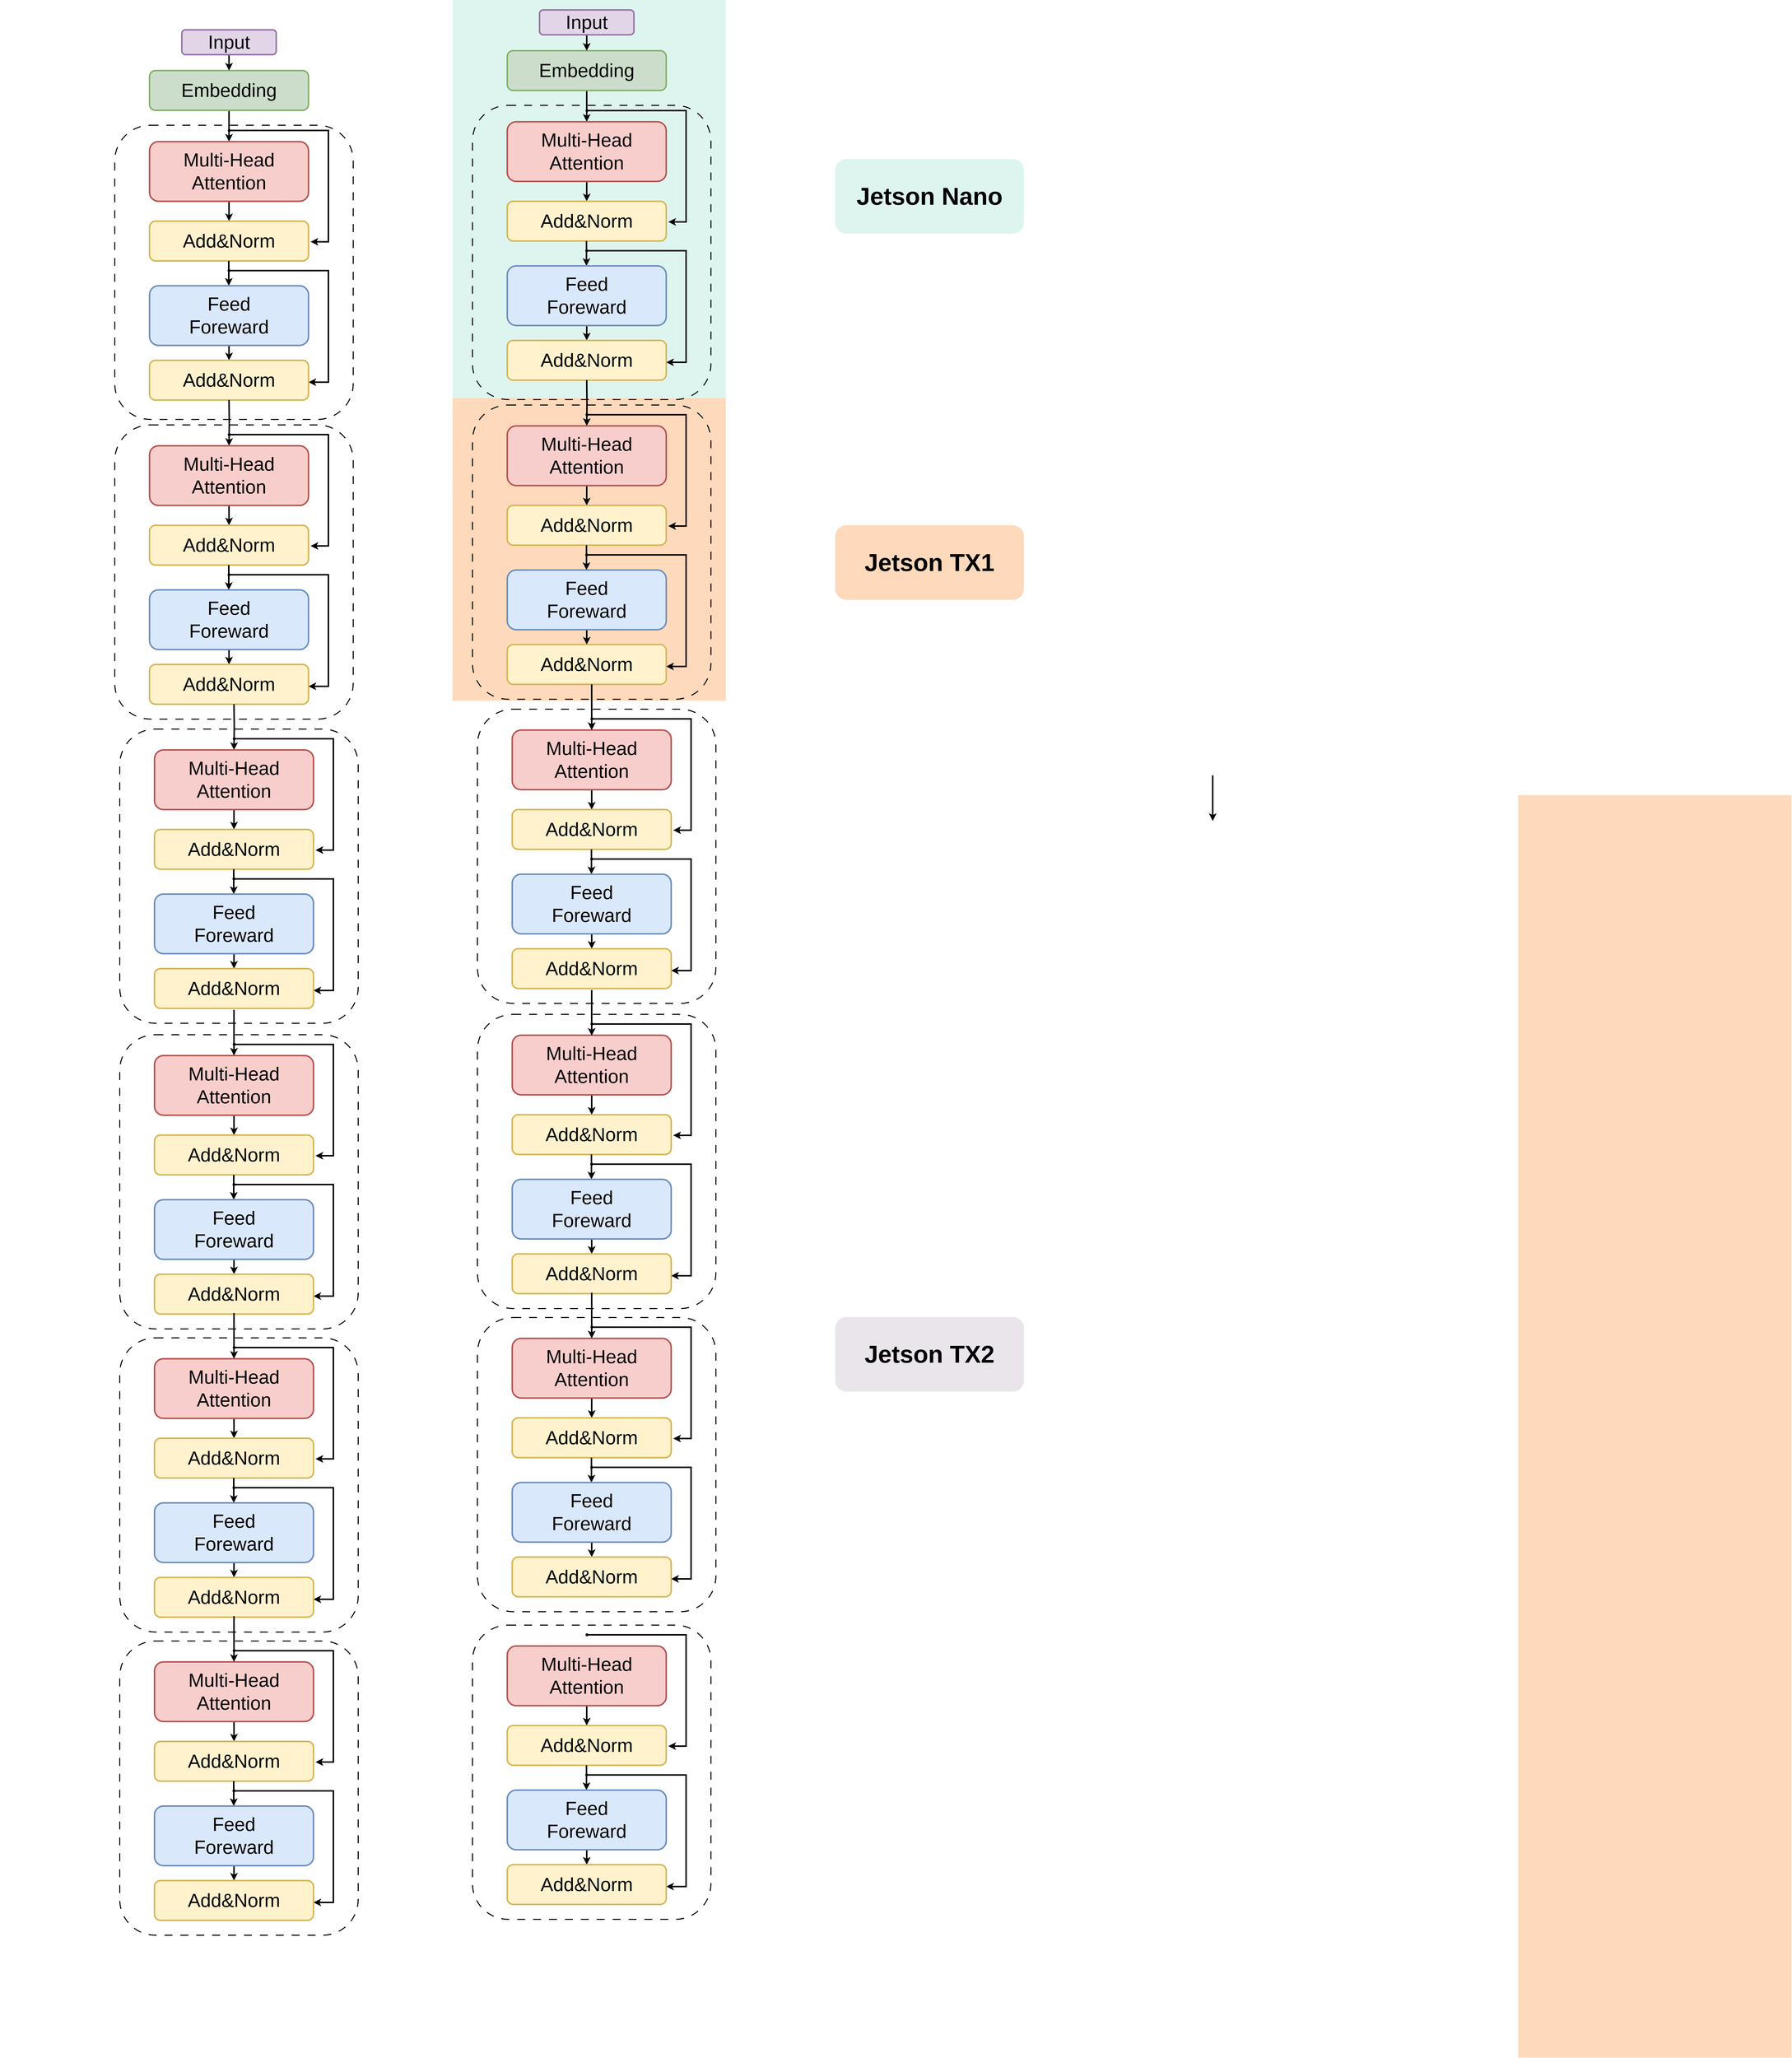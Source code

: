 <mxfile version="24.3.1" type="github">
  <diagram name="第 1 页" id="jGCUCTJVL9ZnJNVktiu8">
    <mxGraphModel dx="5926" dy="3137" grid="1" gridSize="10" guides="1" tooltips="1" connect="1" arrows="1" fold="1" page="1" pageScale="1" pageWidth="10000" pageHeight="100000" math="0" shadow="0">
      <root>
        <mxCell id="0" />
        <mxCell id="1" parent="0" />
        <mxCell id="Ar4yWl2cdLanYW7Hd3Hr-211" value="" style="rounded=0;whiteSpace=wrap;html=1;fillColor=#def5ef;strokeColor=none;fillStyle=solid;" vertex="1" parent="1">
          <mxGeometry x="990" y="60" width="550" height="804" as="geometry" />
        </mxCell>
        <mxCell id="Ar4yWl2cdLanYW7Hd3Hr-1" value="" style="rounded=1;whiteSpace=wrap;html=1;fillColor=none;strokeWidth=2;dashed=1;dashPattern=8 8;" vertex="1" parent="1">
          <mxGeometry x="310" y="915" width="480" height="592" as="geometry" />
        </mxCell>
        <mxCell id="Ar4yWl2cdLanYW7Hd3Hr-2" value="" style="edgeStyle=orthogonalEdgeStyle;rounded=0;orthogonalLoop=1;jettySize=auto;html=1;strokeWidth=3;" edge="1" parent="1" source="Ar4yWl2cdLanYW7Hd3Hr-3" target="Ar4yWl2cdLanYW7Hd3Hr-7">
          <mxGeometry relative="1" as="geometry" />
        </mxCell>
        <mxCell id="Ar4yWl2cdLanYW7Hd3Hr-3" value="&lt;font style=&quot;font-size: 38px;&quot;&gt;Embedding&lt;/font&gt;" style="rounded=1;whiteSpace=wrap;html=1;fillColor=#CCDECB;strokeColor=#82b366;strokeWidth=3;" vertex="1" parent="1">
          <mxGeometry x="380" y="202" width="320" height="80" as="geometry" />
        </mxCell>
        <mxCell id="Ar4yWl2cdLanYW7Hd3Hr-4" style="edgeStyle=orthogonalEdgeStyle;rounded=0;orthogonalLoop=1;jettySize=auto;html=1;exitX=0.5;exitY=1;exitDx=0;exitDy=0;entryX=0.5;entryY=0;entryDx=0;entryDy=0;strokeWidth=3;" edge="1" parent="1" source="Ar4yWl2cdLanYW7Hd3Hr-5" target="Ar4yWl2cdLanYW7Hd3Hr-3">
          <mxGeometry relative="1" as="geometry" />
        </mxCell>
        <mxCell id="Ar4yWl2cdLanYW7Hd3Hr-5" value="&lt;font style=&quot;font-size: 38px;&quot;&gt;Input&lt;/font&gt;" style="rounded=1;whiteSpace=wrap;html=1;fillColor=#e1d5e7;strokeColor=#9673a6;strokeWidth=3;" vertex="1" parent="1">
          <mxGeometry x="445" y="120" width="190" height="50" as="geometry" />
        </mxCell>
        <mxCell id="Ar4yWl2cdLanYW7Hd3Hr-6" value="" style="edgeStyle=orthogonalEdgeStyle;rounded=0;orthogonalLoop=1;jettySize=auto;html=1;strokeWidth=3;" edge="1" parent="1" source="Ar4yWl2cdLanYW7Hd3Hr-7" target="Ar4yWl2cdLanYW7Hd3Hr-8">
          <mxGeometry relative="1" as="geometry" />
        </mxCell>
        <mxCell id="Ar4yWl2cdLanYW7Hd3Hr-7" value="&lt;div&gt;&lt;font style=&quot;font-size: 38px;&quot;&gt;&lt;br&gt;&lt;/font&gt;&lt;/div&gt;&lt;font style=&quot;font-size: 38px;&quot;&gt;Multi-Head&lt;/font&gt;&lt;div&gt;&lt;span style=&quot;font-size: 38px;&quot;&gt;Attention&lt;br&gt;&lt;/span&gt;&lt;div&gt;&lt;font style=&quot;font-size: 38px;&quot;&gt;&lt;br&gt;&lt;/font&gt;&lt;/div&gt;&lt;/div&gt;" style="rounded=1;whiteSpace=wrap;html=1;fillColor=#f8cecc;strokeColor=#b85450;movable=1;resizable=1;rotatable=1;deletable=1;editable=1;locked=0;connectable=1;strokeWidth=3;" vertex="1" parent="1">
          <mxGeometry x="380" y="345" width="320" height="120" as="geometry" />
        </mxCell>
        <mxCell id="Ar4yWl2cdLanYW7Hd3Hr-8" value="&lt;font style=&quot;font-size: 38px;&quot;&gt;Add&amp;amp;Norm&lt;/font&gt;" style="rounded=1;whiteSpace=wrap;html=1;fillColor=#fff2cc;strokeColor=#d6b656;strokeWidth=3;" vertex="1" parent="1">
          <mxGeometry x="380" y="505" width="320" height="80" as="geometry" />
        </mxCell>
        <mxCell id="Ar4yWl2cdLanYW7Hd3Hr-9" value="" style="ellipse;whiteSpace=wrap;html=1;aspect=fixed;labelBackgroundColor=#000000;labelBorderColor=default;" vertex="1" parent="1">
          <mxGeometry x="80" y="120" as="geometry" />
        </mxCell>
        <mxCell id="Ar4yWl2cdLanYW7Hd3Hr-10" value="" style="ellipse;whiteSpace=wrap;html=1;aspect=fixed;fillColor=#000000;" vertex="1" parent="1">
          <mxGeometry x="538" y="320" width="5" height="5" as="geometry" />
        </mxCell>
        <mxCell id="Ar4yWl2cdLanYW7Hd3Hr-11" style="edgeStyle=orthogonalEdgeStyle;rounded=0;orthogonalLoop=1;jettySize=auto;html=1;exitX=1;exitY=0.5;exitDx=0;exitDy=0;entryX=1.013;entryY=0.519;entryDx=0;entryDy=0;entryPerimeter=0;strokeWidth=3;" edge="1" parent="1" source="Ar4yWl2cdLanYW7Hd3Hr-10" target="Ar4yWl2cdLanYW7Hd3Hr-8">
          <mxGeometry relative="1" as="geometry">
            <Array as="points">
              <mxPoint x="740" y="323" />
              <mxPoint x="740" y="547" />
            </Array>
          </mxGeometry>
        </mxCell>
        <mxCell id="Ar4yWl2cdLanYW7Hd3Hr-13" value="" style="edgeStyle=orthogonalEdgeStyle;rounded=0;orthogonalLoop=1;jettySize=auto;html=1;strokeWidth=3;" edge="1" parent="1" target="Ar4yWl2cdLanYW7Hd3Hr-15">
          <mxGeometry relative="1" as="geometry">
            <mxPoint x="539.5" y="585" as="sourcePoint" />
            <Array as="points">
              <mxPoint x="540" y="585" />
            </Array>
          </mxGeometry>
        </mxCell>
        <mxCell id="Ar4yWl2cdLanYW7Hd3Hr-14" value="" style="edgeStyle=orthogonalEdgeStyle;rounded=0;orthogonalLoop=1;jettySize=auto;html=1;strokeWidth=3;" edge="1" parent="1" source="Ar4yWl2cdLanYW7Hd3Hr-15" target="Ar4yWl2cdLanYW7Hd3Hr-18">
          <mxGeometry relative="1" as="geometry" />
        </mxCell>
        <mxCell id="Ar4yWl2cdLanYW7Hd3Hr-15" value="&lt;div&gt;&lt;font style=&quot;font-size: 38px;&quot;&gt;&lt;br&gt;&lt;/font&gt;&lt;/div&gt;&lt;font style=&quot;font-size: 38px;&quot;&gt;Feed&lt;/font&gt;&lt;div&gt;&lt;span style=&quot;font-size: 38px;&quot;&gt;Foreward&lt;br&gt;&lt;/span&gt;&lt;div&gt;&lt;font style=&quot;font-size: 38px;&quot;&gt;&lt;br&gt;&lt;/font&gt;&lt;/div&gt;&lt;/div&gt;" style="rounded=1;whiteSpace=wrap;html=1;fillColor=#dae8fc;strokeColor=#6c8ebf;movable=1;resizable=1;rotatable=1;deletable=1;editable=1;locked=0;connectable=1;strokeWidth=3;points=[[0,0,0,0,0],[0,0.25,0,0,0],[0,0.5,0,0,0],[0,0.75,0,0,0],[0,1,0,0,0],[0.25,0,0,0,0],[0.25,1,0,0,0],[0.5,0,0,0,0],[0.5,1,0,0,0],[0.75,0,0,0,0],[0.75,1,0,0,0],[1,0,0,0,0],[1,0.25,0,0,0],[1,0.5,0,0,0],[1,0.75,0,0,0],[1,1,0,0,0]];" vertex="1" parent="1">
          <mxGeometry x="380" y="635" width="320" height="120" as="geometry" />
        </mxCell>
        <mxCell id="Ar4yWl2cdLanYW7Hd3Hr-16" value="" style="ellipse;whiteSpace=wrap;html=1;aspect=fixed;fillColor=#000000;" vertex="1" parent="1">
          <mxGeometry x="537.5" y="602" width="5" height="5" as="geometry" />
        </mxCell>
        <mxCell id="Ar4yWl2cdLanYW7Hd3Hr-17" style="edgeStyle=orthogonalEdgeStyle;rounded=0;orthogonalLoop=1;jettySize=auto;html=1;exitX=1;exitY=0.5;exitDx=0;exitDy=0;strokeWidth=3;" edge="1" parent="1" source="Ar4yWl2cdLanYW7Hd3Hr-16" target="Ar4yWl2cdLanYW7Hd3Hr-18">
          <mxGeometry relative="1" as="geometry">
            <mxPoint x="703.5" y="829" as="targetPoint" />
            <Array as="points">
              <mxPoint x="740" y="605" />
              <mxPoint x="740" y="829" />
            </Array>
          </mxGeometry>
        </mxCell>
        <mxCell id="Ar4yWl2cdLanYW7Hd3Hr-18" value="&lt;font style=&quot;font-size: 38px;&quot;&gt;Add&amp;amp;Norm&lt;/font&gt;" style="rounded=1;whiteSpace=wrap;html=1;fillColor=#fff2cc;strokeColor=#d6b656;strokeWidth=3;" vertex="1" parent="1">
          <mxGeometry x="380" y="785" width="320" height="80" as="geometry" />
        </mxCell>
        <mxCell id="Ar4yWl2cdLanYW7Hd3Hr-19" style="edgeStyle=orthogonalEdgeStyle;rounded=0;orthogonalLoop=1;jettySize=auto;html=1;exitX=0.5;exitY=1;exitDx=0;exitDy=0;" edge="1" parent="1" source="Ar4yWl2cdLanYW7Hd3Hr-15" target="Ar4yWl2cdLanYW7Hd3Hr-15">
          <mxGeometry relative="1" as="geometry" />
        </mxCell>
        <mxCell id="Ar4yWl2cdLanYW7Hd3Hr-20" value="" style="edgeStyle=orthogonalEdgeStyle;rounded=0;orthogonalLoop=1;jettySize=auto;html=1;strokeWidth=3;" edge="1" parent="1" target="Ar4yWl2cdLanYW7Hd3Hr-22">
          <mxGeometry relative="1" as="geometry">
            <mxPoint x="540" y="865" as="sourcePoint" />
          </mxGeometry>
        </mxCell>
        <mxCell id="Ar4yWl2cdLanYW7Hd3Hr-21" value="" style="edgeStyle=orthogonalEdgeStyle;rounded=0;orthogonalLoop=1;jettySize=auto;html=1;strokeWidth=3;" edge="1" parent="1" source="Ar4yWl2cdLanYW7Hd3Hr-22" target="Ar4yWl2cdLanYW7Hd3Hr-23">
          <mxGeometry relative="1" as="geometry" />
        </mxCell>
        <mxCell id="Ar4yWl2cdLanYW7Hd3Hr-22" value="&lt;div&gt;&lt;font style=&quot;font-size: 38px;&quot;&gt;&lt;br&gt;&lt;/font&gt;&lt;/div&gt;&lt;font style=&quot;font-size: 38px;&quot;&gt;Multi-Head&lt;/font&gt;&lt;div&gt;&lt;span style=&quot;font-size: 38px;&quot;&gt;Attention&lt;br&gt;&lt;/span&gt;&lt;div&gt;&lt;font style=&quot;font-size: 38px;&quot;&gt;&lt;br&gt;&lt;/font&gt;&lt;/div&gt;&lt;/div&gt;" style="rounded=1;whiteSpace=wrap;html=1;fillColor=#f8cecc;strokeColor=#b85450;movable=1;resizable=1;rotatable=1;deletable=1;editable=1;locked=0;connectable=1;strokeWidth=3;" vertex="1" parent="1">
          <mxGeometry x="380" y="957" width="320" height="120" as="geometry" />
        </mxCell>
        <mxCell id="Ar4yWl2cdLanYW7Hd3Hr-23" value="&lt;font style=&quot;font-size: 38px;&quot;&gt;Add&amp;amp;Norm&lt;/font&gt;" style="rounded=1;whiteSpace=wrap;html=1;fillColor=#fff2cc;strokeColor=#d6b656;strokeWidth=3;" vertex="1" parent="1">
          <mxGeometry x="380" y="1117" width="320" height="80" as="geometry" />
        </mxCell>
        <mxCell id="Ar4yWl2cdLanYW7Hd3Hr-24" value="" style="ellipse;whiteSpace=wrap;html=1;aspect=fixed;fillColor=#000000;" vertex="1" parent="1">
          <mxGeometry x="538" y="932" width="5" height="5" as="geometry" />
        </mxCell>
        <mxCell id="Ar4yWl2cdLanYW7Hd3Hr-25" style="edgeStyle=orthogonalEdgeStyle;rounded=0;orthogonalLoop=1;jettySize=auto;html=1;exitX=1;exitY=0.5;exitDx=0;exitDy=0;entryX=1.013;entryY=0.519;entryDx=0;entryDy=0;entryPerimeter=0;strokeWidth=3;" edge="1" parent="1" source="Ar4yWl2cdLanYW7Hd3Hr-24" target="Ar4yWl2cdLanYW7Hd3Hr-23">
          <mxGeometry relative="1" as="geometry">
            <Array as="points">
              <mxPoint x="740" y="935" />
              <mxPoint x="740" y="1159" />
            </Array>
          </mxGeometry>
        </mxCell>
        <mxCell id="Ar4yWl2cdLanYW7Hd3Hr-26" value="" style="edgeStyle=orthogonalEdgeStyle;rounded=0;orthogonalLoop=1;jettySize=auto;html=1;strokeWidth=3;" edge="1" parent="1" target="Ar4yWl2cdLanYW7Hd3Hr-28">
          <mxGeometry relative="1" as="geometry">
            <mxPoint x="539.5" y="1197" as="sourcePoint" />
            <Array as="points">
              <mxPoint x="540" y="1197" />
            </Array>
          </mxGeometry>
        </mxCell>
        <mxCell id="Ar4yWl2cdLanYW7Hd3Hr-27" value="" style="edgeStyle=orthogonalEdgeStyle;rounded=0;orthogonalLoop=1;jettySize=auto;html=1;strokeWidth=3;" edge="1" parent="1" source="Ar4yWl2cdLanYW7Hd3Hr-28" target="Ar4yWl2cdLanYW7Hd3Hr-31">
          <mxGeometry relative="1" as="geometry" />
        </mxCell>
        <mxCell id="Ar4yWl2cdLanYW7Hd3Hr-28" value="&lt;div&gt;&lt;font style=&quot;font-size: 38px;&quot;&gt;&lt;br&gt;&lt;/font&gt;&lt;/div&gt;&lt;font style=&quot;font-size: 38px;&quot;&gt;Feed&lt;/font&gt;&lt;div&gt;&lt;span style=&quot;font-size: 38px;&quot;&gt;Foreward&lt;br&gt;&lt;/span&gt;&lt;div&gt;&lt;font style=&quot;font-size: 38px;&quot;&gt;&lt;br&gt;&lt;/font&gt;&lt;/div&gt;&lt;/div&gt;" style="rounded=1;whiteSpace=wrap;html=1;fillColor=#dae8fc;strokeColor=#6c8ebf;movable=1;resizable=1;rotatable=1;deletable=1;editable=1;locked=0;connectable=1;strokeWidth=3;points=[[0,0,0,0,0],[0,0.25,0,0,0],[0,0.5,0,0,0],[0,0.75,0,0,0],[0,1,0,0,0],[0.25,0,0,0,0],[0.25,1,0,0,0],[0.5,0,0,0,0],[0.5,1,0,0,0],[0.75,0,0,0,0],[0.75,1,0,0,0],[1,0,0,0,0],[1,0.25,0,0,0],[1,0.5,0,0,0],[1,0.75,0,0,0],[1,1,0,0,0]];" vertex="1" parent="1">
          <mxGeometry x="380" y="1247" width="320" height="120" as="geometry" />
        </mxCell>
        <mxCell id="Ar4yWl2cdLanYW7Hd3Hr-29" value="" style="ellipse;whiteSpace=wrap;html=1;aspect=fixed;fillColor=#000000;" vertex="1" parent="1">
          <mxGeometry x="537.5" y="1214" width="5" height="5" as="geometry" />
        </mxCell>
        <mxCell id="Ar4yWl2cdLanYW7Hd3Hr-30" style="edgeStyle=orthogonalEdgeStyle;rounded=0;orthogonalLoop=1;jettySize=auto;html=1;exitX=1;exitY=0.5;exitDx=0;exitDy=0;strokeWidth=3;" edge="1" parent="1" source="Ar4yWl2cdLanYW7Hd3Hr-29" target="Ar4yWl2cdLanYW7Hd3Hr-31">
          <mxGeometry relative="1" as="geometry">
            <mxPoint x="703.5" y="1441" as="targetPoint" />
            <Array as="points">
              <mxPoint x="740" y="1217" />
              <mxPoint x="740" y="1441" />
            </Array>
          </mxGeometry>
        </mxCell>
        <mxCell id="Ar4yWl2cdLanYW7Hd3Hr-31" value="&lt;font style=&quot;font-size: 38px;&quot;&gt;Add&amp;amp;Norm&lt;/font&gt;" style="rounded=1;whiteSpace=wrap;html=1;fillColor=#fff2cc;strokeColor=#d6b656;strokeWidth=3;" vertex="1" parent="1">
          <mxGeometry x="380" y="1397" width="320" height="80" as="geometry" />
        </mxCell>
        <mxCell id="Ar4yWl2cdLanYW7Hd3Hr-32" style="edgeStyle=orthogonalEdgeStyle;rounded=0;orthogonalLoop=1;jettySize=auto;html=1;exitX=0.5;exitY=1;exitDx=0;exitDy=0;" edge="1" parent="1" source="Ar4yWl2cdLanYW7Hd3Hr-28" target="Ar4yWl2cdLanYW7Hd3Hr-28">
          <mxGeometry relative="1" as="geometry" />
        </mxCell>
        <mxCell id="Ar4yWl2cdLanYW7Hd3Hr-34" value="" style="edgeStyle=orthogonalEdgeStyle;rounded=0;orthogonalLoop=1;jettySize=auto;html=1;strokeWidth=3;" edge="1" parent="1" target="Ar4yWl2cdLanYW7Hd3Hr-36">
          <mxGeometry relative="1" as="geometry">
            <mxPoint x="550" y="1477" as="sourcePoint" />
          </mxGeometry>
        </mxCell>
        <mxCell id="Ar4yWl2cdLanYW7Hd3Hr-47" value="" style="rounded=1;whiteSpace=wrap;html=1;fillColor=none;strokeWidth=2;dashed=1;dashPattern=8 8;" vertex="1" parent="1">
          <mxGeometry x="310" y="312" width="480" height="592" as="geometry" />
        </mxCell>
        <mxCell id="Ar4yWl2cdLanYW7Hd3Hr-48" value="" style="group" vertex="1" connectable="0" parent="1">
          <mxGeometry x="320" y="1527" width="480" height="592" as="geometry" />
        </mxCell>
        <mxCell id="Ar4yWl2cdLanYW7Hd3Hr-33" value="" style="rounded=1;whiteSpace=wrap;html=1;fillColor=none;strokeWidth=2;dashed=1;dashPattern=8 8;" vertex="1" parent="Ar4yWl2cdLanYW7Hd3Hr-48">
          <mxGeometry width="480" height="592" as="geometry" />
        </mxCell>
        <mxCell id="Ar4yWl2cdLanYW7Hd3Hr-35" value="" style="edgeStyle=orthogonalEdgeStyle;rounded=0;orthogonalLoop=1;jettySize=auto;html=1;strokeWidth=3;" edge="1" parent="Ar4yWl2cdLanYW7Hd3Hr-48" source="Ar4yWl2cdLanYW7Hd3Hr-36" target="Ar4yWl2cdLanYW7Hd3Hr-37">
          <mxGeometry relative="1" as="geometry" />
        </mxCell>
        <mxCell id="Ar4yWl2cdLanYW7Hd3Hr-36" value="&lt;div&gt;&lt;font style=&quot;font-size: 38px;&quot;&gt;&lt;br&gt;&lt;/font&gt;&lt;/div&gt;&lt;font style=&quot;font-size: 38px;&quot;&gt;Multi-Head&lt;/font&gt;&lt;div&gt;&lt;span style=&quot;font-size: 38px;&quot;&gt;Attention&lt;br&gt;&lt;/span&gt;&lt;div&gt;&lt;font style=&quot;font-size: 38px;&quot;&gt;&lt;br&gt;&lt;/font&gt;&lt;/div&gt;&lt;/div&gt;" style="rounded=1;whiteSpace=wrap;html=1;fillColor=#f8cecc;strokeColor=#b85450;movable=1;resizable=1;rotatable=1;deletable=1;editable=1;locked=0;connectable=1;strokeWidth=3;" vertex="1" parent="Ar4yWl2cdLanYW7Hd3Hr-48">
          <mxGeometry x="70" y="42" width="320" height="120" as="geometry" />
        </mxCell>
        <mxCell id="Ar4yWl2cdLanYW7Hd3Hr-37" value="&lt;font style=&quot;font-size: 38px;&quot;&gt;Add&amp;amp;Norm&lt;/font&gt;" style="rounded=1;whiteSpace=wrap;html=1;fillColor=#fff2cc;strokeColor=#d6b656;strokeWidth=3;" vertex="1" parent="Ar4yWl2cdLanYW7Hd3Hr-48">
          <mxGeometry x="70" y="202" width="320" height="80" as="geometry" />
        </mxCell>
        <mxCell id="Ar4yWl2cdLanYW7Hd3Hr-38" value="" style="ellipse;whiteSpace=wrap;html=1;aspect=fixed;fillColor=#000000;" vertex="1" parent="Ar4yWl2cdLanYW7Hd3Hr-48">
          <mxGeometry x="228" y="17" width="5" height="5" as="geometry" />
        </mxCell>
        <mxCell id="Ar4yWl2cdLanYW7Hd3Hr-39" style="edgeStyle=orthogonalEdgeStyle;rounded=0;orthogonalLoop=1;jettySize=auto;html=1;exitX=1;exitY=0.5;exitDx=0;exitDy=0;entryX=1.013;entryY=0.519;entryDx=0;entryDy=0;entryPerimeter=0;strokeWidth=3;" edge="1" parent="Ar4yWl2cdLanYW7Hd3Hr-48" source="Ar4yWl2cdLanYW7Hd3Hr-38" target="Ar4yWl2cdLanYW7Hd3Hr-37">
          <mxGeometry relative="1" as="geometry">
            <Array as="points">
              <mxPoint x="430" y="20" />
              <mxPoint x="430" y="244" />
            </Array>
          </mxGeometry>
        </mxCell>
        <mxCell id="Ar4yWl2cdLanYW7Hd3Hr-40" value="" style="edgeStyle=orthogonalEdgeStyle;rounded=0;orthogonalLoop=1;jettySize=auto;html=1;strokeWidth=3;" edge="1" parent="Ar4yWl2cdLanYW7Hd3Hr-48" target="Ar4yWl2cdLanYW7Hd3Hr-42">
          <mxGeometry relative="1" as="geometry">
            <mxPoint x="229.5" y="282" as="sourcePoint" />
            <Array as="points">
              <mxPoint x="230" y="282" />
            </Array>
          </mxGeometry>
        </mxCell>
        <mxCell id="Ar4yWl2cdLanYW7Hd3Hr-41" value="" style="edgeStyle=orthogonalEdgeStyle;rounded=0;orthogonalLoop=1;jettySize=auto;html=1;strokeWidth=3;" edge="1" parent="Ar4yWl2cdLanYW7Hd3Hr-48" source="Ar4yWl2cdLanYW7Hd3Hr-42" target="Ar4yWl2cdLanYW7Hd3Hr-45">
          <mxGeometry relative="1" as="geometry" />
        </mxCell>
        <mxCell id="Ar4yWl2cdLanYW7Hd3Hr-42" value="&lt;div&gt;&lt;font style=&quot;font-size: 38px;&quot;&gt;&lt;br&gt;&lt;/font&gt;&lt;/div&gt;&lt;font style=&quot;font-size: 38px;&quot;&gt;Feed&lt;/font&gt;&lt;div&gt;&lt;span style=&quot;font-size: 38px;&quot;&gt;Foreward&lt;br&gt;&lt;/span&gt;&lt;div&gt;&lt;font style=&quot;font-size: 38px;&quot;&gt;&lt;br&gt;&lt;/font&gt;&lt;/div&gt;&lt;/div&gt;" style="rounded=1;whiteSpace=wrap;html=1;fillColor=#dae8fc;strokeColor=#6c8ebf;movable=1;resizable=1;rotatable=1;deletable=1;editable=1;locked=0;connectable=1;strokeWidth=3;points=[[0,0,0,0,0],[0,0.25,0,0,0],[0,0.5,0,0,0],[0,0.75,0,0,0],[0,1,0,0,0],[0.25,0,0,0,0],[0.25,1,0,0,0],[0.5,0,0,0,0],[0.5,1,0,0,0],[0.75,0,0,0,0],[0.75,1,0,0,0],[1,0,0,0,0],[1,0.25,0,0,0],[1,0.5,0,0,0],[1,0.75,0,0,0],[1,1,0,0,0]];" vertex="1" parent="Ar4yWl2cdLanYW7Hd3Hr-48">
          <mxGeometry x="70" y="332" width="320" height="120" as="geometry" />
        </mxCell>
        <mxCell id="Ar4yWl2cdLanYW7Hd3Hr-43" value="" style="ellipse;whiteSpace=wrap;html=1;aspect=fixed;fillColor=#000000;" vertex="1" parent="Ar4yWl2cdLanYW7Hd3Hr-48">
          <mxGeometry x="227.5" y="299" width="5" height="5" as="geometry" />
        </mxCell>
        <mxCell id="Ar4yWl2cdLanYW7Hd3Hr-44" style="edgeStyle=orthogonalEdgeStyle;rounded=0;orthogonalLoop=1;jettySize=auto;html=1;exitX=1;exitY=0.5;exitDx=0;exitDy=0;strokeWidth=3;" edge="1" parent="Ar4yWl2cdLanYW7Hd3Hr-48" source="Ar4yWl2cdLanYW7Hd3Hr-43" target="Ar4yWl2cdLanYW7Hd3Hr-45">
          <mxGeometry relative="1" as="geometry">
            <mxPoint x="393.5" y="526" as="targetPoint" />
            <Array as="points">
              <mxPoint x="430" y="302" />
              <mxPoint x="430" y="526" />
            </Array>
          </mxGeometry>
        </mxCell>
        <mxCell id="Ar4yWl2cdLanYW7Hd3Hr-45" value="&lt;font style=&quot;font-size: 38px;&quot;&gt;Add&amp;amp;Norm&lt;/font&gt;" style="rounded=1;whiteSpace=wrap;html=1;fillColor=#fff2cc;strokeColor=#d6b656;strokeWidth=3;" vertex="1" parent="Ar4yWl2cdLanYW7Hd3Hr-48">
          <mxGeometry x="70" y="482" width="320" height="80" as="geometry" />
        </mxCell>
        <mxCell id="Ar4yWl2cdLanYW7Hd3Hr-46" style="edgeStyle=orthogonalEdgeStyle;rounded=0;orthogonalLoop=1;jettySize=auto;html=1;exitX=0.5;exitY=1;exitDx=0;exitDy=0;" edge="1" parent="Ar4yWl2cdLanYW7Hd3Hr-48" source="Ar4yWl2cdLanYW7Hd3Hr-42" target="Ar4yWl2cdLanYW7Hd3Hr-42">
          <mxGeometry relative="1" as="geometry" />
        </mxCell>
        <mxCell id="Ar4yWl2cdLanYW7Hd3Hr-67" value="" style="group" vertex="1" connectable="0" parent="1">
          <mxGeometry x="2290" y="1620" width="505" height="2560" as="geometry" />
        </mxCell>
        <mxCell id="Ar4yWl2cdLanYW7Hd3Hr-66" value="" style="edgeStyle=orthogonalEdgeStyle;rounded=0;orthogonalLoop=1;jettySize=auto;html=1;strokeWidth=3;" edge="1" parent="Ar4yWl2cdLanYW7Hd3Hr-67">
          <mxGeometry relative="1" as="geometry">
            <mxPoint x="230" as="sourcePoint" />
            <mxPoint x="230" y="92" as="targetPoint" />
          </mxGeometry>
        </mxCell>
        <mxCell id="Ar4yWl2cdLanYW7Hd3Hr-68" value="" style="group" vertex="1" connectable="0" parent="1">
          <mxGeometry x="320" y="2092" width="480" height="642" as="geometry" />
        </mxCell>
        <mxCell id="Ar4yWl2cdLanYW7Hd3Hr-69" value="" style="group" vertex="1" connectable="0" parent="Ar4yWl2cdLanYW7Hd3Hr-68">
          <mxGeometry y="50" width="480" height="592" as="geometry" />
        </mxCell>
        <mxCell id="Ar4yWl2cdLanYW7Hd3Hr-70" value="" style="rounded=1;whiteSpace=wrap;html=1;fillColor=none;strokeWidth=2;dashed=1;dashPattern=8 8;" vertex="1" parent="Ar4yWl2cdLanYW7Hd3Hr-69">
          <mxGeometry width="480" height="592" as="geometry" />
        </mxCell>
        <mxCell id="Ar4yWl2cdLanYW7Hd3Hr-71" value="" style="edgeStyle=orthogonalEdgeStyle;rounded=0;orthogonalLoop=1;jettySize=auto;html=1;strokeWidth=3;" edge="1" parent="Ar4yWl2cdLanYW7Hd3Hr-69" source="Ar4yWl2cdLanYW7Hd3Hr-72" target="Ar4yWl2cdLanYW7Hd3Hr-73">
          <mxGeometry relative="1" as="geometry" />
        </mxCell>
        <mxCell id="Ar4yWl2cdLanYW7Hd3Hr-72" value="&lt;div&gt;&lt;font style=&quot;font-size: 38px;&quot;&gt;&lt;br&gt;&lt;/font&gt;&lt;/div&gt;&lt;font style=&quot;font-size: 38px;&quot;&gt;Multi-Head&lt;/font&gt;&lt;div&gt;&lt;span style=&quot;font-size: 38px;&quot;&gt;Attention&lt;br&gt;&lt;/span&gt;&lt;div&gt;&lt;font style=&quot;font-size: 38px;&quot;&gt;&lt;br&gt;&lt;/font&gt;&lt;/div&gt;&lt;/div&gt;" style="rounded=1;whiteSpace=wrap;html=1;fillColor=#f8cecc;strokeColor=#b85450;movable=1;resizable=1;rotatable=1;deletable=1;editable=1;locked=0;connectable=1;strokeWidth=3;" vertex="1" parent="Ar4yWl2cdLanYW7Hd3Hr-69">
          <mxGeometry x="70" y="42" width="320" height="120" as="geometry" />
        </mxCell>
        <mxCell id="Ar4yWl2cdLanYW7Hd3Hr-73" value="&lt;font style=&quot;font-size: 38px;&quot;&gt;Add&amp;amp;Norm&lt;/font&gt;" style="rounded=1;whiteSpace=wrap;html=1;fillColor=#fff2cc;strokeColor=#d6b656;strokeWidth=3;" vertex="1" parent="Ar4yWl2cdLanYW7Hd3Hr-69">
          <mxGeometry x="70" y="202" width="320" height="80" as="geometry" />
        </mxCell>
        <mxCell id="Ar4yWl2cdLanYW7Hd3Hr-74" value="" style="ellipse;whiteSpace=wrap;html=1;aspect=fixed;fillColor=#000000;" vertex="1" parent="Ar4yWl2cdLanYW7Hd3Hr-69">
          <mxGeometry x="228" y="17" width="5" height="5" as="geometry" />
        </mxCell>
        <mxCell id="Ar4yWl2cdLanYW7Hd3Hr-75" style="edgeStyle=orthogonalEdgeStyle;rounded=0;orthogonalLoop=1;jettySize=auto;html=1;exitX=1;exitY=0.5;exitDx=0;exitDy=0;entryX=1.013;entryY=0.519;entryDx=0;entryDy=0;entryPerimeter=0;strokeWidth=3;" edge="1" parent="Ar4yWl2cdLanYW7Hd3Hr-69" source="Ar4yWl2cdLanYW7Hd3Hr-74" target="Ar4yWl2cdLanYW7Hd3Hr-73">
          <mxGeometry relative="1" as="geometry">
            <Array as="points">
              <mxPoint x="430" y="20" />
              <mxPoint x="430" y="244" />
            </Array>
          </mxGeometry>
        </mxCell>
        <mxCell id="Ar4yWl2cdLanYW7Hd3Hr-76" value="" style="edgeStyle=orthogonalEdgeStyle;rounded=0;orthogonalLoop=1;jettySize=auto;html=1;strokeWidth=3;" edge="1" parent="Ar4yWl2cdLanYW7Hd3Hr-69" target="Ar4yWl2cdLanYW7Hd3Hr-78">
          <mxGeometry relative="1" as="geometry">
            <mxPoint x="229.5" y="282" as="sourcePoint" />
            <Array as="points">
              <mxPoint x="230" y="282" />
            </Array>
          </mxGeometry>
        </mxCell>
        <mxCell id="Ar4yWl2cdLanYW7Hd3Hr-77" value="" style="edgeStyle=orthogonalEdgeStyle;rounded=0;orthogonalLoop=1;jettySize=auto;html=1;strokeWidth=3;" edge="1" parent="Ar4yWl2cdLanYW7Hd3Hr-69" source="Ar4yWl2cdLanYW7Hd3Hr-78" target="Ar4yWl2cdLanYW7Hd3Hr-81">
          <mxGeometry relative="1" as="geometry" />
        </mxCell>
        <mxCell id="Ar4yWl2cdLanYW7Hd3Hr-78" value="&lt;div&gt;&lt;font style=&quot;font-size: 38px;&quot;&gt;&lt;br&gt;&lt;/font&gt;&lt;/div&gt;&lt;font style=&quot;font-size: 38px;&quot;&gt;Feed&lt;/font&gt;&lt;div&gt;&lt;span style=&quot;font-size: 38px;&quot;&gt;Foreward&lt;br&gt;&lt;/span&gt;&lt;div&gt;&lt;font style=&quot;font-size: 38px;&quot;&gt;&lt;br&gt;&lt;/font&gt;&lt;/div&gt;&lt;/div&gt;" style="rounded=1;whiteSpace=wrap;html=1;fillColor=#dae8fc;strokeColor=#6c8ebf;movable=1;resizable=1;rotatable=1;deletable=1;editable=1;locked=0;connectable=1;strokeWidth=3;points=[[0,0,0,0,0],[0,0.25,0,0,0],[0,0.5,0,0,0],[0,0.75,0,0,0],[0,1,0,0,0],[0.25,0,0,0,0],[0.25,1,0,0,0],[0.5,0,0,0,0],[0.5,1,0,0,0],[0.75,0,0,0,0],[0.75,1,0,0,0],[1,0,0,0,0],[1,0.25,0,0,0],[1,0.5,0,0,0],[1,0.75,0,0,0],[1,1,0,0,0]];" vertex="1" parent="Ar4yWl2cdLanYW7Hd3Hr-69">
          <mxGeometry x="70" y="332" width="320" height="120" as="geometry" />
        </mxCell>
        <mxCell id="Ar4yWl2cdLanYW7Hd3Hr-79" value="" style="ellipse;whiteSpace=wrap;html=1;aspect=fixed;fillColor=#000000;" vertex="1" parent="Ar4yWl2cdLanYW7Hd3Hr-69">
          <mxGeometry x="227.5" y="299" width="5" height="5" as="geometry" />
        </mxCell>
        <mxCell id="Ar4yWl2cdLanYW7Hd3Hr-80" style="edgeStyle=orthogonalEdgeStyle;rounded=0;orthogonalLoop=1;jettySize=auto;html=1;exitX=1;exitY=0.5;exitDx=0;exitDy=0;strokeWidth=3;" edge="1" parent="Ar4yWl2cdLanYW7Hd3Hr-69" source="Ar4yWl2cdLanYW7Hd3Hr-79" target="Ar4yWl2cdLanYW7Hd3Hr-81">
          <mxGeometry relative="1" as="geometry">
            <mxPoint x="393.5" y="526" as="targetPoint" />
            <Array as="points">
              <mxPoint x="430" y="302" />
              <mxPoint x="430" y="526" />
            </Array>
          </mxGeometry>
        </mxCell>
        <mxCell id="Ar4yWl2cdLanYW7Hd3Hr-81" value="&lt;font style=&quot;font-size: 38px;&quot;&gt;Add&amp;amp;Norm&lt;/font&gt;" style="rounded=1;whiteSpace=wrap;html=1;fillColor=#fff2cc;strokeColor=#d6b656;strokeWidth=3;" vertex="1" parent="Ar4yWl2cdLanYW7Hd3Hr-69">
          <mxGeometry x="70" y="482" width="320" height="80" as="geometry" />
        </mxCell>
        <mxCell id="Ar4yWl2cdLanYW7Hd3Hr-82" style="edgeStyle=orthogonalEdgeStyle;rounded=0;orthogonalLoop=1;jettySize=auto;html=1;exitX=0.5;exitY=1;exitDx=0;exitDy=0;" edge="1" parent="Ar4yWl2cdLanYW7Hd3Hr-69" source="Ar4yWl2cdLanYW7Hd3Hr-78" target="Ar4yWl2cdLanYW7Hd3Hr-78">
          <mxGeometry relative="1" as="geometry" />
        </mxCell>
        <mxCell id="Ar4yWl2cdLanYW7Hd3Hr-83" value="" style="edgeStyle=orthogonalEdgeStyle;rounded=0;orthogonalLoop=1;jettySize=auto;html=1;strokeWidth=3;" edge="1" parent="Ar4yWl2cdLanYW7Hd3Hr-68">
          <mxGeometry relative="1" as="geometry">
            <mxPoint x="230" as="sourcePoint" />
            <mxPoint x="230" y="92" as="targetPoint" />
          </mxGeometry>
        </mxCell>
        <mxCell id="Ar4yWl2cdLanYW7Hd3Hr-84" value="" style="group" vertex="1" connectable="0" parent="1">
          <mxGeometry x="320" y="2702" width="480" height="642" as="geometry" />
        </mxCell>
        <mxCell id="Ar4yWl2cdLanYW7Hd3Hr-85" value="" style="group" vertex="1" connectable="0" parent="Ar4yWl2cdLanYW7Hd3Hr-84">
          <mxGeometry y="50" width="480" height="592" as="geometry" />
        </mxCell>
        <mxCell id="Ar4yWl2cdLanYW7Hd3Hr-86" value="" style="rounded=1;whiteSpace=wrap;html=1;fillColor=none;strokeWidth=2;dashed=1;dashPattern=8 8;" vertex="1" parent="Ar4yWl2cdLanYW7Hd3Hr-85">
          <mxGeometry width="480" height="592" as="geometry" />
        </mxCell>
        <mxCell id="Ar4yWl2cdLanYW7Hd3Hr-87" value="" style="edgeStyle=orthogonalEdgeStyle;rounded=0;orthogonalLoop=1;jettySize=auto;html=1;strokeWidth=3;" edge="1" parent="Ar4yWl2cdLanYW7Hd3Hr-85" source="Ar4yWl2cdLanYW7Hd3Hr-88" target="Ar4yWl2cdLanYW7Hd3Hr-89">
          <mxGeometry relative="1" as="geometry" />
        </mxCell>
        <mxCell id="Ar4yWl2cdLanYW7Hd3Hr-88" value="&lt;div&gt;&lt;font style=&quot;font-size: 38px;&quot;&gt;&lt;br&gt;&lt;/font&gt;&lt;/div&gt;&lt;font style=&quot;font-size: 38px;&quot;&gt;Multi-Head&lt;/font&gt;&lt;div&gt;&lt;span style=&quot;font-size: 38px;&quot;&gt;Attention&lt;br&gt;&lt;/span&gt;&lt;div&gt;&lt;font style=&quot;font-size: 38px;&quot;&gt;&lt;br&gt;&lt;/font&gt;&lt;/div&gt;&lt;/div&gt;" style="rounded=1;whiteSpace=wrap;html=1;fillColor=#f8cecc;strokeColor=#b85450;movable=1;resizable=1;rotatable=1;deletable=1;editable=1;locked=0;connectable=1;strokeWidth=3;" vertex="1" parent="Ar4yWl2cdLanYW7Hd3Hr-85">
          <mxGeometry x="70" y="42" width="320" height="120" as="geometry" />
        </mxCell>
        <mxCell id="Ar4yWl2cdLanYW7Hd3Hr-89" value="&lt;font style=&quot;font-size: 38px;&quot;&gt;Add&amp;amp;Norm&lt;/font&gt;" style="rounded=1;whiteSpace=wrap;html=1;fillColor=#fff2cc;strokeColor=#d6b656;strokeWidth=3;" vertex="1" parent="Ar4yWl2cdLanYW7Hd3Hr-85">
          <mxGeometry x="70" y="202" width="320" height="80" as="geometry" />
        </mxCell>
        <mxCell id="Ar4yWl2cdLanYW7Hd3Hr-90" value="" style="ellipse;whiteSpace=wrap;html=1;aspect=fixed;fillColor=#000000;" vertex="1" parent="Ar4yWl2cdLanYW7Hd3Hr-85">
          <mxGeometry x="228" y="17" width="5" height="5" as="geometry" />
        </mxCell>
        <mxCell id="Ar4yWl2cdLanYW7Hd3Hr-91" style="edgeStyle=orthogonalEdgeStyle;rounded=0;orthogonalLoop=1;jettySize=auto;html=1;exitX=1;exitY=0.5;exitDx=0;exitDy=0;entryX=1.013;entryY=0.519;entryDx=0;entryDy=0;entryPerimeter=0;strokeWidth=3;" edge="1" parent="Ar4yWl2cdLanYW7Hd3Hr-85" source="Ar4yWl2cdLanYW7Hd3Hr-90" target="Ar4yWl2cdLanYW7Hd3Hr-89">
          <mxGeometry relative="1" as="geometry">
            <Array as="points">
              <mxPoint x="430" y="20" />
              <mxPoint x="430" y="244" />
            </Array>
          </mxGeometry>
        </mxCell>
        <mxCell id="Ar4yWl2cdLanYW7Hd3Hr-92" value="" style="edgeStyle=orthogonalEdgeStyle;rounded=0;orthogonalLoop=1;jettySize=auto;html=1;strokeWidth=3;" edge="1" parent="Ar4yWl2cdLanYW7Hd3Hr-85" target="Ar4yWl2cdLanYW7Hd3Hr-94">
          <mxGeometry relative="1" as="geometry">
            <mxPoint x="229.5" y="282" as="sourcePoint" />
            <Array as="points">
              <mxPoint x="230" y="282" />
            </Array>
          </mxGeometry>
        </mxCell>
        <mxCell id="Ar4yWl2cdLanYW7Hd3Hr-93" value="" style="edgeStyle=orthogonalEdgeStyle;rounded=0;orthogonalLoop=1;jettySize=auto;html=1;strokeWidth=3;" edge="1" parent="Ar4yWl2cdLanYW7Hd3Hr-85" source="Ar4yWl2cdLanYW7Hd3Hr-94" target="Ar4yWl2cdLanYW7Hd3Hr-97">
          <mxGeometry relative="1" as="geometry" />
        </mxCell>
        <mxCell id="Ar4yWl2cdLanYW7Hd3Hr-94" value="&lt;div&gt;&lt;font style=&quot;font-size: 38px;&quot;&gt;&lt;br&gt;&lt;/font&gt;&lt;/div&gt;&lt;font style=&quot;font-size: 38px;&quot;&gt;Feed&lt;/font&gt;&lt;div&gt;&lt;span style=&quot;font-size: 38px;&quot;&gt;Foreward&lt;br&gt;&lt;/span&gt;&lt;div&gt;&lt;font style=&quot;font-size: 38px;&quot;&gt;&lt;br&gt;&lt;/font&gt;&lt;/div&gt;&lt;/div&gt;" style="rounded=1;whiteSpace=wrap;html=1;fillColor=#dae8fc;strokeColor=#6c8ebf;movable=1;resizable=1;rotatable=1;deletable=1;editable=1;locked=0;connectable=1;strokeWidth=3;points=[[0,0,0,0,0],[0,0.25,0,0,0],[0,0.5,0,0,0],[0,0.75,0,0,0],[0,1,0,0,0],[0.25,0,0,0,0],[0.25,1,0,0,0],[0.5,0,0,0,0],[0.5,1,0,0,0],[0.75,0,0,0,0],[0.75,1,0,0,0],[1,0,0,0,0],[1,0.25,0,0,0],[1,0.5,0,0,0],[1,0.75,0,0,0],[1,1,0,0,0]];" vertex="1" parent="Ar4yWl2cdLanYW7Hd3Hr-85">
          <mxGeometry x="70" y="332" width="320" height="120" as="geometry" />
        </mxCell>
        <mxCell id="Ar4yWl2cdLanYW7Hd3Hr-95" value="" style="ellipse;whiteSpace=wrap;html=1;aspect=fixed;fillColor=#000000;" vertex="1" parent="Ar4yWl2cdLanYW7Hd3Hr-85">
          <mxGeometry x="227.5" y="299" width="5" height="5" as="geometry" />
        </mxCell>
        <mxCell id="Ar4yWl2cdLanYW7Hd3Hr-96" style="edgeStyle=orthogonalEdgeStyle;rounded=0;orthogonalLoop=1;jettySize=auto;html=1;exitX=1;exitY=0.5;exitDx=0;exitDy=0;strokeWidth=3;" edge="1" parent="Ar4yWl2cdLanYW7Hd3Hr-85" source="Ar4yWl2cdLanYW7Hd3Hr-95" target="Ar4yWl2cdLanYW7Hd3Hr-97">
          <mxGeometry relative="1" as="geometry">
            <mxPoint x="393.5" y="526" as="targetPoint" />
            <Array as="points">
              <mxPoint x="430" y="302" />
              <mxPoint x="430" y="526" />
            </Array>
          </mxGeometry>
        </mxCell>
        <mxCell id="Ar4yWl2cdLanYW7Hd3Hr-97" value="&lt;font style=&quot;font-size: 38px;&quot;&gt;Add&amp;amp;Norm&lt;/font&gt;" style="rounded=1;whiteSpace=wrap;html=1;fillColor=#fff2cc;strokeColor=#d6b656;strokeWidth=3;" vertex="1" parent="Ar4yWl2cdLanYW7Hd3Hr-85">
          <mxGeometry x="70" y="482" width="320" height="80" as="geometry" />
        </mxCell>
        <mxCell id="Ar4yWl2cdLanYW7Hd3Hr-98" style="edgeStyle=orthogonalEdgeStyle;rounded=0;orthogonalLoop=1;jettySize=auto;html=1;exitX=0.5;exitY=1;exitDx=0;exitDy=0;" edge="1" parent="Ar4yWl2cdLanYW7Hd3Hr-85" source="Ar4yWl2cdLanYW7Hd3Hr-94" target="Ar4yWl2cdLanYW7Hd3Hr-94">
          <mxGeometry relative="1" as="geometry" />
        </mxCell>
        <mxCell id="Ar4yWl2cdLanYW7Hd3Hr-99" value="" style="edgeStyle=orthogonalEdgeStyle;rounded=0;orthogonalLoop=1;jettySize=auto;html=1;strokeWidth=3;" edge="1" parent="Ar4yWl2cdLanYW7Hd3Hr-84">
          <mxGeometry relative="1" as="geometry">
            <mxPoint x="230" as="sourcePoint" />
            <mxPoint x="230" y="92" as="targetPoint" />
          </mxGeometry>
        </mxCell>
        <mxCell id="Ar4yWl2cdLanYW7Hd3Hr-100" value="" style="group" vertex="1" connectable="0" parent="1">
          <mxGeometry x="320" y="3312" width="480" height="642" as="geometry" />
        </mxCell>
        <mxCell id="Ar4yWl2cdLanYW7Hd3Hr-101" value="" style="group" vertex="1" connectable="0" parent="Ar4yWl2cdLanYW7Hd3Hr-100">
          <mxGeometry y="50" width="480" height="592" as="geometry" />
        </mxCell>
        <mxCell id="Ar4yWl2cdLanYW7Hd3Hr-102" value="" style="rounded=1;whiteSpace=wrap;html=1;fillColor=none;strokeWidth=2;dashed=1;dashPattern=8 8;" vertex="1" parent="Ar4yWl2cdLanYW7Hd3Hr-101">
          <mxGeometry width="480" height="592" as="geometry" />
        </mxCell>
        <mxCell id="Ar4yWl2cdLanYW7Hd3Hr-103" value="" style="edgeStyle=orthogonalEdgeStyle;rounded=0;orthogonalLoop=1;jettySize=auto;html=1;strokeWidth=3;" edge="1" parent="Ar4yWl2cdLanYW7Hd3Hr-101" source="Ar4yWl2cdLanYW7Hd3Hr-104" target="Ar4yWl2cdLanYW7Hd3Hr-105">
          <mxGeometry relative="1" as="geometry" />
        </mxCell>
        <mxCell id="Ar4yWl2cdLanYW7Hd3Hr-104" value="&lt;div&gt;&lt;font style=&quot;font-size: 38px;&quot;&gt;&lt;br&gt;&lt;/font&gt;&lt;/div&gt;&lt;font style=&quot;font-size: 38px;&quot;&gt;Multi-Head&lt;/font&gt;&lt;div&gt;&lt;span style=&quot;font-size: 38px;&quot;&gt;Attention&lt;br&gt;&lt;/span&gt;&lt;div&gt;&lt;font style=&quot;font-size: 38px;&quot;&gt;&lt;br&gt;&lt;/font&gt;&lt;/div&gt;&lt;/div&gt;" style="rounded=1;whiteSpace=wrap;html=1;fillColor=#f8cecc;strokeColor=#b85450;movable=1;resizable=1;rotatable=1;deletable=1;editable=1;locked=0;connectable=1;strokeWidth=3;" vertex="1" parent="Ar4yWl2cdLanYW7Hd3Hr-101">
          <mxGeometry x="70" y="42" width="320" height="120" as="geometry" />
        </mxCell>
        <mxCell id="Ar4yWl2cdLanYW7Hd3Hr-105" value="&lt;font style=&quot;font-size: 38px;&quot;&gt;Add&amp;amp;Norm&lt;/font&gt;" style="rounded=1;whiteSpace=wrap;html=1;fillColor=#fff2cc;strokeColor=#d6b656;strokeWidth=3;" vertex="1" parent="Ar4yWl2cdLanYW7Hd3Hr-101">
          <mxGeometry x="70" y="202" width="320" height="80" as="geometry" />
        </mxCell>
        <mxCell id="Ar4yWl2cdLanYW7Hd3Hr-106" value="" style="ellipse;whiteSpace=wrap;html=1;aspect=fixed;fillColor=#000000;" vertex="1" parent="Ar4yWl2cdLanYW7Hd3Hr-101">
          <mxGeometry x="228" y="17" width="5" height="5" as="geometry" />
        </mxCell>
        <mxCell id="Ar4yWl2cdLanYW7Hd3Hr-107" style="edgeStyle=orthogonalEdgeStyle;rounded=0;orthogonalLoop=1;jettySize=auto;html=1;exitX=1;exitY=0.5;exitDx=0;exitDy=0;entryX=1.013;entryY=0.519;entryDx=0;entryDy=0;entryPerimeter=0;strokeWidth=3;" edge="1" parent="Ar4yWl2cdLanYW7Hd3Hr-101" source="Ar4yWl2cdLanYW7Hd3Hr-106" target="Ar4yWl2cdLanYW7Hd3Hr-105">
          <mxGeometry relative="1" as="geometry">
            <Array as="points">
              <mxPoint x="430" y="20" />
              <mxPoint x="430" y="244" />
            </Array>
          </mxGeometry>
        </mxCell>
        <mxCell id="Ar4yWl2cdLanYW7Hd3Hr-108" value="" style="edgeStyle=orthogonalEdgeStyle;rounded=0;orthogonalLoop=1;jettySize=auto;html=1;strokeWidth=3;" edge="1" parent="Ar4yWl2cdLanYW7Hd3Hr-101" target="Ar4yWl2cdLanYW7Hd3Hr-110">
          <mxGeometry relative="1" as="geometry">
            <mxPoint x="229.5" y="282" as="sourcePoint" />
            <Array as="points">
              <mxPoint x="230" y="282" />
            </Array>
          </mxGeometry>
        </mxCell>
        <mxCell id="Ar4yWl2cdLanYW7Hd3Hr-109" value="" style="edgeStyle=orthogonalEdgeStyle;rounded=0;orthogonalLoop=1;jettySize=auto;html=1;strokeWidth=3;" edge="1" parent="Ar4yWl2cdLanYW7Hd3Hr-101" source="Ar4yWl2cdLanYW7Hd3Hr-110" target="Ar4yWl2cdLanYW7Hd3Hr-113">
          <mxGeometry relative="1" as="geometry" />
        </mxCell>
        <mxCell id="Ar4yWl2cdLanYW7Hd3Hr-110" value="&lt;div&gt;&lt;font style=&quot;font-size: 38px;&quot;&gt;&lt;br&gt;&lt;/font&gt;&lt;/div&gt;&lt;font style=&quot;font-size: 38px;&quot;&gt;Feed&lt;/font&gt;&lt;div&gt;&lt;span style=&quot;font-size: 38px;&quot;&gt;Foreward&lt;br&gt;&lt;/span&gt;&lt;div&gt;&lt;font style=&quot;font-size: 38px;&quot;&gt;&lt;br&gt;&lt;/font&gt;&lt;/div&gt;&lt;/div&gt;" style="rounded=1;whiteSpace=wrap;html=1;fillColor=#dae8fc;strokeColor=#6c8ebf;movable=1;resizable=1;rotatable=1;deletable=1;editable=1;locked=0;connectable=1;strokeWidth=3;points=[[0,0,0,0,0],[0,0.25,0,0,0],[0,0.5,0,0,0],[0,0.75,0,0,0],[0,1,0,0,0],[0.25,0,0,0,0],[0.25,1,0,0,0],[0.5,0,0,0,0],[0.5,1,0,0,0],[0.75,0,0,0,0],[0.75,1,0,0,0],[1,0,0,0,0],[1,0.25,0,0,0],[1,0.5,0,0,0],[1,0.75,0,0,0],[1,1,0,0,0]];" vertex="1" parent="Ar4yWl2cdLanYW7Hd3Hr-101">
          <mxGeometry x="70" y="332" width="320" height="120" as="geometry" />
        </mxCell>
        <mxCell id="Ar4yWl2cdLanYW7Hd3Hr-111" value="" style="ellipse;whiteSpace=wrap;html=1;aspect=fixed;fillColor=#000000;" vertex="1" parent="Ar4yWl2cdLanYW7Hd3Hr-101">
          <mxGeometry x="227.5" y="299" width="5" height="5" as="geometry" />
        </mxCell>
        <mxCell id="Ar4yWl2cdLanYW7Hd3Hr-112" style="edgeStyle=orthogonalEdgeStyle;rounded=0;orthogonalLoop=1;jettySize=auto;html=1;exitX=1;exitY=0.5;exitDx=0;exitDy=0;strokeWidth=3;" edge="1" parent="Ar4yWl2cdLanYW7Hd3Hr-101" source="Ar4yWl2cdLanYW7Hd3Hr-111" target="Ar4yWl2cdLanYW7Hd3Hr-113">
          <mxGeometry relative="1" as="geometry">
            <mxPoint x="393.5" y="526" as="targetPoint" />
            <Array as="points">
              <mxPoint x="430" y="302" />
              <mxPoint x="430" y="526" />
            </Array>
          </mxGeometry>
        </mxCell>
        <mxCell id="Ar4yWl2cdLanYW7Hd3Hr-113" value="&lt;font style=&quot;font-size: 38px;&quot;&gt;Add&amp;amp;Norm&lt;/font&gt;" style="rounded=1;whiteSpace=wrap;html=1;fillColor=#fff2cc;strokeColor=#d6b656;strokeWidth=3;" vertex="1" parent="Ar4yWl2cdLanYW7Hd3Hr-101">
          <mxGeometry x="70" y="482" width="320" height="80" as="geometry" />
        </mxCell>
        <mxCell id="Ar4yWl2cdLanYW7Hd3Hr-114" style="edgeStyle=orthogonalEdgeStyle;rounded=0;orthogonalLoop=1;jettySize=auto;html=1;exitX=0.5;exitY=1;exitDx=0;exitDy=0;" edge="1" parent="Ar4yWl2cdLanYW7Hd3Hr-101" source="Ar4yWl2cdLanYW7Hd3Hr-110" target="Ar4yWl2cdLanYW7Hd3Hr-110">
          <mxGeometry relative="1" as="geometry" />
        </mxCell>
        <mxCell id="Ar4yWl2cdLanYW7Hd3Hr-115" value="" style="edgeStyle=orthogonalEdgeStyle;rounded=0;orthogonalLoop=1;jettySize=auto;html=1;strokeWidth=3;" edge="1" parent="Ar4yWl2cdLanYW7Hd3Hr-100">
          <mxGeometry relative="1" as="geometry">
            <mxPoint x="230" as="sourcePoint" />
            <mxPoint x="230" y="92" as="targetPoint" />
          </mxGeometry>
        </mxCell>
        <mxCell id="Ar4yWl2cdLanYW7Hd3Hr-219" value="&lt;b&gt;&lt;font style=&quot;font-size: 49px;&quot;&gt;Jetson Nano&lt;/font&gt;&lt;/b&gt;" style="rounded=1;whiteSpace=wrap;html=1;fillColor=#DEF5EF;strokeColor=none;" vertex="1" parent="1">
          <mxGeometry x="1760" y="380" width="380" height="150" as="geometry" />
        </mxCell>
        <mxCell id="Ar4yWl2cdLanYW7Hd3Hr-221" value="&lt;b&gt;&lt;font style=&quot;font-size: 49px;&quot;&gt;Jetson TX1&lt;/font&gt;&lt;/b&gt;" style="rounded=1;whiteSpace=wrap;html=1;fillColor=#fed9bc;strokeColor=none;" vertex="1" parent="1">
          <mxGeometry x="1760" y="1117" width="380" height="150" as="geometry" />
        </mxCell>
        <mxCell id="Ar4yWl2cdLanYW7Hd3Hr-222" value="&lt;b&gt;&lt;font style=&quot;font-size: 49px;&quot;&gt;Jetson TX2&lt;/font&gt;&lt;/b&gt;" style="rounded=1;whiteSpace=wrap;html=1;fillColor=#e9e5eb;strokeColor=none;" vertex="1" parent="1">
          <mxGeometry x="1760" y="2710" width="380" height="150" as="geometry" />
        </mxCell>
        <mxCell id="Ar4yWl2cdLanYW7Hd3Hr-212" value="" style="rounded=0;whiteSpace=wrap;html=1;fillColor=#FED9BC;strokeColor=none;" vertex="1" parent="1">
          <mxGeometry x="990" y="861.25" width="550" height="608.75" as="geometry" />
        </mxCell>
        <mxCell id="Ar4yWl2cdLanYW7Hd3Hr-224" value="" style="rounded=1;whiteSpace=wrap;html=1;fillColor=none;strokeWidth=2;dashed=1;dashPattern=8 8;" vertex="1" parent="1">
          <mxGeometry x="1030" y="875" width="480" height="592" as="geometry" />
        </mxCell>
        <mxCell id="Ar4yWl2cdLanYW7Hd3Hr-225" value="" style="edgeStyle=orthogonalEdgeStyle;rounded=0;orthogonalLoop=1;jettySize=auto;html=1;strokeWidth=3;" edge="1" parent="1" source="Ar4yWl2cdLanYW7Hd3Hr-226" target="Ar4yWl2cdLanYW7Hd3Hr-230">
          <mxGeometry relative="1" as="geometry" />
        </mxCell>
        <mxCell id="Ar4yWl2cdLanYW7Hd3Hr-226" value="&lt;font style=&quot;font-size: 38px;&quot;&gt;Embedding&lt;/font&gt;" style="rounded=1;whiteSpace=wrap;html=1;fillColor=#CCDECB;strokeColor=#82b366;strokeWidth=3;" vertex="1" parent="1">
          <mxGeometry x="1100" y="162" width="320" height="80" as="geometry" />
        </mxCell>
        <mxCell id="Ar4yWl2cdLanYW7Hd3Hr-227" style="edgeStyle=orthogonalEdgeStyle;rounded=0;orthogonalLoop=1;jettySize=auto;html=1;exitX=0.5;exitY=1;exitDx=0;exitDy=0;entryX=0.5;entryY=0;entryDx=0;entryDy=0;strokeWidth=3;" edge="1" parent="1" source="Ar4yWl2cdLanYW7Hd3Hr-228" target="Ar4yWl2cdLanYW7Hd3Hr-226">
          <mxGeometry relative="1" as="geometry" />
        </mxCell>
        <mxCell id="Ar4yWl2cdLanYW7Hd3Hr-228" value="&lt;font style=&quot;font-size: 38px;&quot;&gt;Input&lt;/font&gt;" style="rounded=1;whiteSpace=wrap;html=1;fillColor=#e1d5e7;strokeColor=#9673a6;strokeWidth=3;" vertex="1" parent="1">
          <mxGeometry x="1165" y="80" width="190" height="50" as="geometry" />
        </mxCell>
        <mxCell id="Ar4yWl2cdLanYW7Hd3Hr-229" value="" style="edgeStyle=orthogonalEdgeStyle;rounded=0;orthogonalLoop=1;jettySize=auto;html=1;strokeWidth=3;" edge="1" parent="1" source="Ar4yWl2cdLanYW7Hd3Hr-230" target="Ar4yWl2cdLanYW7Hd3Hr-231">
          <mxGeometry relative="1" as="geometry" />
        </mxCell>
        <mxCell id="Ar4yWl2cdLanYW7Hd3Hr-230" value="&lt;div&gt;&lt;font style=&quot;font-size: 38px;&quot;&gt;&lt;br&gt;&lt;/font&gt;&lt;/div&gt;&lt;font style=&quot;font-size: 38px;&quot;&gt;Multi-Head&lt;/font&gt;&lt;div&gt;&lt;span style=&quot;font-size: 38px;&quot;&gt;Attention&lt;br&gt;&lt;/span&gt;&lt;div&gt;&lt;font style=&quot;font-size: 38px;&quot;&gt;&lt;br&gt;&lt;/font&gt;&lt;/div&gt;&lt;/div&gt;" style="rounded=1;whiteSpace=wrap;html=1;fillColor=#f8cecc;strokeColor=#b85450;movable=1;resizable=1;rotatable=1;deletable=1;editable=1;locked=0;connectable=1;strokeWidth=3;" vertex="1" parent="1">
          <mxGeometry x="1100" y="305" width="320" height="120" as="geometry" />
        </mxCell>
        <mxCell id="Ar4yWl2cdLanYW7Hd3Hr-231" value="&lt;font style=&quot;font-size: 38px;&quot;&gt;Add&amp;amp;Norm&lt;/font&gt;" style="rounded=1;whiteSpace=wrap;html=1;fillColor=#fff2cc;strokeColor=#d6b656;strokeWidth=3;" vertex="1" parent="1">
          <mxGeometry x="1100" y="465" width="320" height="80" as="geometry" />
        </mxCell>
        <mxCell id="Ar4yWl2cdLanYW7Hd3Hr-232" value="" style="ellipse;whiteSpace=wrap;html=1;aspect=fixed;fillColor=#000000;" vertex="1" parent="1">
          <mxGeometry x="1258" y="280" width="5" height="5" as="geometry" />
        </mxCell>
        <mxCell id="Ar4yWl2cdLanYW7Hd3Hr-233" style="edgeStyle=orthogonalEdgeStyle;rounded=0;orthogonalLoop=1;jettySize=auto;html=1;exitX=1;exitY=0.5;exitDx=0;exitDy=0;entryX=1.013;entryY=0.519;entryDx=0;entryDy=0;entryPerimeter=0;strokeWidth=3;" edge="1" parent="1" source="Ar4yWl2cdLanYW7Hd3Hr-232" target="Ar4yWl2cdLanYW7Hd3Hr-231">
          <mxGeometry relative="1" as="geometry">
            <Array as="points">
              <mxPoint x="1460" y="283" />
              <mxPoint x="1460" y="507" />
            </Array>
          </mxGeometry>
        </mxCell>
        <mxCell id="Ar4yWl2cdLanYW7Hd3Hr-234" value="" style="edgeStyle=orthogonalEdgeStyle;rounded=0;orthogonalLoop=1;jettySize=auto;html=1;strokeWidth=3;" edge="1" parent="1" target="Ar4yWl2cdLanYW7Hd3Hr-236">
          <mxGeometry relative="1" as="geometry">
            <mxPoint x="1259.5" y="545" as="sourcePoint" />
            <Array as="points">
              <mxPoint x="1260" y="545" />
            </Array>
          </mxGeometry>
        </mxCell>
        <mxCell id="Ar4yWl2cdLanYW7Hd3Hr-235" value="" style="edgeStyle=orthogonalEdgeStyle;rounded=0;orthogonalLoop=1;jettySize=auto;html=1;strokeWidth=3;" edge="1" parent="1" source="Ar4yWl2cdLanYW7Hd3Hr-236" target="Ar4yWl2cdLanYW7Hd3Hr-239">
          <mxGeometry relative="1" as="geometry" />
        </mxCell>
        <mxCell id="Ar4yWl2cdLanYW7Hd3Hr-236" value="&lt;div&gt;&lt;font style=&quot;font-size: 38px;&quot;&gt;&lt;br&gt;&lt;/font&gt;&lt;/div&gt;&lt;font style=&quot;font-size: 38px;&quot;&gt;Feed&lt;/font&gt;&lt;div&gt;&lt;span style=&quot;font-size: 38px;&quot;&gt;Foreward&lt;br&gt;&lt;/span&gt;&lt;div&gt;&lt;font style=&quot;font-size: 38px;&quot;&gt;&lt;br&gt;&lt;/font&gt;&lt;/div&gt;&lt;/div&gt;" style="rounded=1;whiteSpace=wrap;html=1;fillColor=#dae8fc;strokeColor=#6c8ebf;movable=1;resizable=1;rotatable=1;deletable=1;editable=1;locked=0;connectable=1;strokeWidth=3;points=[[0,0,0,0,0],[0,0.25,0,0,0],[0,0.5,0,0,0],[0,0.75,0,0,0],[0,1,0,0,0],[0.25,0,0,0,0],[0.25,1,0,0,0],[0.5,0,0,0,0],[0.5,1,0,0,0],[0.75,0,0,0,0],[0.75,1,0,0,0],[1,0,0,0,0],[1,0.25,0,0,0],[1,0.5,0,0,0],[1,0.75,0,0,0],[1,1,0,0,0]];" vertex="1" parent="1">
          <mxGeometry x="1100" y="595" width="320" height="120" as="geometry" />
        </mxCell>
        <mxCell id="Ar4yWl2cdLanYW7Hd3Hr-237" value="" style="ellipse;whiteSpace=wrap;html=1;aspect=fixed;fillColor=#000000;" vertex="1" parent="1">
          <mxGeometry x="1257.5" y="562" width="5" height="5" as="geometry" />
        </mxCell>
        <mxCell id="Ar4yWl2cdLanYW7Hd3Hr-238" style="edgeStyle=orthogonalEdgeStyle;rounded=0;orthogonalLoop=1;jettySize=auto;html=1;exitX=1;exitY=0.5;exitDx=0;exitDy=0;strokeWidth=3;" edge="1" parent="1" source="Ar4yWl2cdLanYW7Hd3Hr-237" target="Ar4yWl2cdLanYW7Hd3Hr-239">
          <mxGeometry relative="1" as="geometry">
            <mxPoint x="1423.5" y="789" as="targetPoint" />
            <Array as="points">
              <mxPoint x="1460" y="565" />
              <mxPoint x="1460" y="789" />
            </Array>
          </mxGeometry>
        </mxCell>
        <mxCell id="Ar4yWl2cdLanYW7Hd3Hr-239" value="&lt;font style=&quot;font-size: 38px;&quot;&gt;Add&amp;amp;Norm&lt;/font&gt;" style="rounded=1;whiteSpace=wrap;html=1;fillColor=#fff2cc;strokeColor=#d6b656;strokeWidth=3;" vertex="1" parent="1">
          <mxGeometry x="1100" y="745" width="320" height="80" as="geometry" />
        </mxCell>
        <mxCell id="Ar4yWl2cdLanYW7Hd3Hr-240" style="edgeStyle=orthogonalEdgeStyle;rounded=0;orthogonalLoop=1;jettySize=auto;html=1;exitX=0.5;exitY=1;exitDx=0;exitDy=0;" edge="1" parent="1" source="Ar4yWl2cdLanYW7Hd3Hr-236" target="Ar4yWl2cdLanYW7Hd3Hr-236">
          <mxGeometry relative="1" as="geometry" />
        </mxCell>
        <mxCell id="Ar4yWl2cdLanYW7Hd3Hr-241" value="" style="edgeStyle=orthogonalEdgeStyle;rounded=0;orthogonalLoop=1;jettySize=auto;html=1;strokeWidth=3;" edge="1" parent="1" target="Ar4yWl2cdLanYW7Hd3Hr-243">
          <mxGeometry relative="1" as="geometry">
            <mxPoint x="1260" y="825" as="sourcePoint" />
          </mxGeometry>
        </mxCell>
        <mxCell id="Ar4yWl2cdLanYW7Hd3Hr-242" value="" style="edgeStyle=orthogonalEdgeStyle;rounded=0;orthogonalLoop=1;jettySize=auto;html=1;strokeWidth=3;" edge="1" parent="1" source="Ar4yWl2cdLanYW7Hd3Hr-243" target="Ar4yWl2cdLanYW7Hd3Hr-244">
          <mxGeometry relative="1" as="geometry" />
        </mxCell>
        <mxCell id="Ar4yWl2cdLanYW7Hd3Hr-243" value="&lt;div&gt;&lt;font style=&quot;font-size: 38px;&quot;&gt;&lt;br&gt;&lt;/font&gt;&lt;/div&gt;&lt;font style=&quot;font-size: 38px;&quot;&gt;Multi-Head&lt;/font&gt;&lt;div&gt;&lt;span style=&quot;font-size: 38px;&quot;&gt;Attention&lt;br&gt;&lt;/span&gt;&lt;div&gt;&lt;font style=&quot;font-size: 38px;&quot;&gt;&lt;br&gt;&lt;/font&gt;&lt;/div&gt;&lt;/div&gt;" style="rounded=1;whiteSpace=wrap;html=1;fillColor=#f8cecc;strokeColor=#b85450;movable=1;resizable=1;rotatable=1;deletable=1;editable=1;locked=0;connectable=1;strokeWidth=3;" vertex="1" parent="1">
          <mxGeometry x="1100" y="917" width="320" height="120" as="geometry" />
        </mxCell>
        <mxCell id="Ar4yWl2cdLanYW7Hd3Hr-244" value="&lt;font style=&quot;font-size: 38px;&quot;&gt;Add&amp;amp;Norm&lt;/font&gt;" style="rounded=1;whiteSpace=wrap;html=1;fillColor=#fff2cc;strokeColor=#d6b656;strokeWidth=3;" vertex="1" parent="1">
          <mxGeometry x="1100" y="1077" width="320" height="80" as="geometry" />
        </mxCell>
        <mxCell id="Ar4yWl2cdLanYW7Hd3Hr-245" value="" style="ellipse;whiteSpace=wrap;html=1;aspect=fixed;fillColor=#000000;" vertex="1" parent="1">
          <mxGeometry x="1258" y="892" width="5" height="5" as="geometry" />
        </mxCell>
        <mxCell id="Ar4yWl2cdLanYW7Hd3Hr-246" style="edgeStyle=orthogonalEdgeStyle;rounded=0;orthogonalLoop=1;jettySize=auto;html=1;exitX=1;exitY=0.5;exitDx=0;exitDy=0;entryX=1.013;entryY=0.519;entryDx=0;entryDy=0;entryPerimeter=0;strokeWidth=3;" edge="1" parent="1" source="Ar4yWl2cdLanYW7Hd3Hr-245" target="Ar4yWl2cdLanYW7Hd3Hr-244">
          <mxGeometry relative="1" as="geometry">
            <Array as="points">
              <mxPoint x="1460" y="895" />
              <mxPoint x="1460" y="1119" />
            </Array>
          </mxGeometry>
        </mxCell>
        <mxCell id="Ar4yWl2cdLanYW7Hd3Hr-247" value="" style="edgeStyle=orthogonalEdgeStyle;rounded=0;orthogonalLoop=1;jettySize=auto;html=1;strokeWidth=3;" edge="1" parent="1" target="Ar4yWl2cdLanYW7Hd3Hr-249">
          <mxGeometry relative="1" as="geometry">
            <mxPoint x="1259.5" y="1157" as="sourcePoint" />
            <Array as="points">
              <mxPoint x="1260" y="1157" />
            </Array>
          </mxGeometry>
        </mxCell>
        <mxCell id="Ar4yWl2cdLanYW7Hd3Hr-248" value="" style="edgeStyle=orthogonalEdgeStyle;rounded=0;orthogonalLoop=1;jettySize=auto;html=1;strokeWidth=3;" edge="1" parent="1" source="Ar4yWl2cdLanYW7Hd3Hr-249" target="Ar4yWl2cdLanYW7Hd3Hr-252">
          <mxGeometry relative="1" as="geometry" />
        </mxCell>
        <mxCell id="Ar4yWl2cdLanYW7Hd3Hr-249" value="&lt;div&gt;&lt;font style=&quot;font-size: 38px;&quot;&gt;&lt;br&gt;&lt;/font&gt;&lt;/div&gt;&lt;font style=&quot;font-size: 38px;&quot;&gt;Feed&lt;/font&gt;&lt;div&gt;&lt;span style=&quot;font-size: 38px;&quot;&gt;Foreward&lt;br&gt;&lt;/span&gt;&lt;div&gt;&lt;font style=&quot;font-size: 38px;&quot;&gt;&lt;br&gt;&lt;/font&gt;&lt;/div&gt;&lt;/div&gt;" style="rounded=1;whiteSpace=wrap;html=1;fillColor=#dae8fc;strokeColor=#6c8ebf;movable=1;resizable=1;rotatable=1;deletable=1;editable=1;locked=0;connectable=1;strokeWidth=3;points=[[0,0,0,0,0],[0,0.25,0,0,0],[0,0.5,0,0,0],[0,0.75,0,0,0],[0,1,0,0,0],[0.25,0,0,0,0],[0.25,1,0,0,0],[0.5,0,0,0,0],[0.5,1,0,0,0],[0.75,0,0,0,0],[0.75,1,0,0,0],[1,0,0,0,0],[1,0.25,0,0,0],[1,0.5,0,0,0],[1,0.75,0,0,0],[1,1,0,0,0]];" vertex="1" parent="1">
          <mxGeometry x="1100" y="1207" width="320" height="120" as="geometry" />
        </mxCell>
        <mxCell id="Ar4yWl2cdLanYW7Hd3Hr-250" value="" style="ellipse;whiteSpace=wrap;html=1;aspect=fixed;fillColor=#000000;" vertex="1" parent="1">
          <mxGeometry x="1257.5" y="1174" width="5" height="5" as="geometry" />
        </mxCell>
        <mxCell id="Ar4yWl2cdLanYW7Hd3Hr-251" style="edgeStyle=orthogonalEdgeStyle;rounded=0;orthogonalLoop=1;jettySize=auto;html=1;exitX=1;exitY=0.5;exitDx=0;exitDy=0;strokeWidth=3;" edge="1" parent="1" source="Ar4yWl2cdLanYW7Hd3Hr-250" target="Ar4yWl2cdLanYW7Hd3Hr-252">
          <mxGeometry relative="1" as="geometry">
            <mxPoint x="1423.5" y="1401" as="targetPoint" />
            <Array as="points">
              <mxPoint x="1460" y="1177" />
              <mxPoint x="1460" y="1401" />
            </Array>
          </mxGeometry>
        </mxCell>
        <mxCell id="Ar4yWl2cdLanYW7Hd3Hr-252" value="&lt;font style=&quot;font-size: 38px;&quot;&gt;Add&amp;amp;Norm&lt;/font&gt;" style="rounded=1;whiteSpace=wrap;html=1;fillColor=#fff2cc;strokeColor=#d6b656;strokeWidth=3;" vertex="1" parent="1">
          <mxGeometry x="1100" y="1357" width="320" height="80" as="geometry" />
        </mxCell>
        <mxCell id="Ar4yWl2cdLanYW7Hd3Hr-253" style="edgeStyle=orthogonalEdgeStyle;rounded=0;orthogonalLoop=1;jettySize=auto;html=1;exitX=0.5;exitY=1;exitDx=0;exitDy=0;" edge="1" parent="1" source="Ar4yWl2cdLanYW7Hd3Hr-249" target="Ar4yWl2cdLanYW7Hd3Hr-249">
          <mxGeometry relative="1" as="geometry" />
        </mxCell>
        <mxCell id="Ar4yWl2cdLanYW7Hd3Hr-255" value="" style="rounded=1;whiteSpace=wrap;html=1;fillColor=none;strokeWidth=2;dashed=1;dashPattern=8 8;" vertex="1" parent="1">
          <mxGeometry x="1030" y="272" width="480" height="592" as="geometry" />
        </mxCell>
        <mxCell id="Ar4yWl2cdLanYW7Hd3Hr-270" value="" style="group" vertex="1" connectable="0" parent="1">
          <mxGeometry x="1040" y="1437" width="480" height="642" as="geometry" />
        </mxCell>
        <mxCell id="Ar4yWl2cdLanYW7Hd3Hr-271" value="" style="group" vertex="1" connectable="0" parent="Ar4yWl2cdLanYW7Hd3Hr-270">
          <mxGeometry y="50" width="480" height="592" as="geometry" />
        </mxCell>
        <mxCell id="Ar4yWl2cdLanYW7Hd3Hr-272" value="" style="rounded=1;whiteSpace=wrap;html=1;fillColor=none;strokeWidth=2;dashed=1;dashPattern=8 8;" vertex="1" parent="Ar4yWl2cdLanYW7Hd3Hr-271">
          <mxGeometry width="480" height="592" as="geometry" />
        </mxCell>
        <mxCell id="Ar4yWl2cdLanYW7Hd3Hr-273" value="" style="edgeStyle=orthogonalEdgeStyle;rounded=0;orthogonalLoop=1;jettySize=auto;html=1;strokeWidth=3;" edge="1" parent="Ar4yWl2cdLanYW7Hd3Hr-271" source="Ar4yWl2cdLanYW7Hd3Hr-274" target="Ar4yWl2cdLanYW7Hd3Hr-275">
          <mxGeometry relative="1" as="geometry" />
        </mxCell>
        <mxCell id="Ar4yWl2cdLanYW7Hd3Hr-274" value="&lt;div&gt;&lt;font style=&quot;font-size: 38px;&quot;&gt;&lt;br&gt;&lt;/font&gt;&lt;/div&gt;&lt;font style=&quot;font-size: 38px;&quot;&gt;Multi-Head&lt;/font&gt;&lt;div&gt;&lt;span style=&quot;font-size: 38px;&quot;&gt;Attention&lt;br&gt;&lt;/span&gt;&lt;div&gt;&lt;font style=&quot;font-size: 38px;&quot;&gt;&lt;br&gt;&lt;/font&gt;&lt;/div&gt;&lt;/div&gt;" style="rounded=1;whiteSpace=wrap;html=1;fillColor=#f8cecc;strokeColor=#b85450;movable=1;resizable=1;rotatable=1;deletable=1;editable=1;locked=0;connectable=1;strokeWidth=3;" vertex="1" parent="Ar4yWl2cdLanYW7Hd3Hr-271">
          <mxGeometry x="70" y="42" width="320" height="120" as="geometry" />
        </mxCell>
        <mxCell id="Ar4yWl2cdLanYW7Hd3Hr-275" value="&lt;font style=&quot;font-size: 38px;&quot;&gt;Add&amp;amp;Norm&lt;/font&gt;" style="rounded=1;whiteSpace=wrap;html=1;fillColor=#fff2cc;strokeColor=#d6b656;strokeWidth=3;" vertex="1" parent="Ar4yWl2cdLanYW7Hd3Hr-271">
          <mxGeometry x="70" y="202" width="320" height="80" as="geometry" />
        </mxCell>
        <mxCell id="Ar4yWl2cdLanYW7Hd3Hr-276" value="" style="ellipse;whiteSpace=wrap;html=1;aspect=fixed;fillColor=#000000;" vertex="1" parent="Ar4yWl2cdLanYW7Hd3Hr-271">
          <mxGeometry x="228" y="17" width="5" height="5" as="geometry" />
        </mxCell>
        <mxCell id="Ar4yWl2cdLanYW7Hd3Hr-277" style="edgeStyle=orthogonalEdgeStyle;rounded=0;orthogonalLoop=1;jettySize=auto;html=1;exitX=1;exitY=0.5;exitDx=0;exitDy=0;entryX=1.013;entryY=0.519;entryDx=0;entryDy=0;entryPerimeter=0;strokeWidth=3;" edge="1" parent="Ar4yWl2cdLanYW7Hd3Hr-271" source="Ar4yWl2cdLanYW7Hd3Hr-276" target="Ar4yWl2cdLanYW7Hd3Hr-275">
          <mxGeometry relative="1" as="geometry">
            <Array as="points">
              <mxPoint x="430" y="20" />
              <mxPoint x="430" y="244" />
            </Array>
          </mxGeometry>
        </mxCell>
        <mxCell id="Ar4yWl2cdLanYW7Hd3Hr-278" value="" style="edgeStyle=orthogonalEdgeStyle;rounded=0;orthogonalLoop=1;jettySize=auto;html=1;strokeWidth=3;" edge="1" parent="Ar4yWl2cdLanYW7Hd3Hr-271" target="Ar4yWl2cdLanYW7Hd3Hr-280">
          <mxGeometry relative="1" as="geometry">
            <mxPoint x="229.5" y="282" as="sourcePoint" />
            <Array as="points">
              <mxPoint x="230" y="282" />
            </Array>
          </mxGeometry>
        </mxCell>
        <mxCell id="Ar4yWl2cdLanYW7Hd3Hr-279" value="" style="edgeStyle=orthogonalEdgeStyle;rounded=0;orthogonalLoop=1;jettySize=auto;html=1;strokeWidth=3;" edge="1" parent="Ar4yWl2cdLanYW7Hd3Hr-271" source="Ar4yWl2cdLanYW7Hd3Hr-280" target="Ar4yWl2cdLanYW7Hd3Hr-283">
          <mxGeometry relative="1" as="geometry" />
        </mxCell>
        <mxCell id="Ar4yWl2cdLanYW7Hd3Hr-280" value="&lt;div&gt;&lt;font style=&quot;font-size: 38px;&quot;&gt;&lt;br&gt;&lt;/font&gt;&lt;/div&gt;&lt;font style=&quot;font-size: 38px;&quot;&gt;Feed&lt;/font&gt;&lt;div&gt;&lt;span style=&quot;font-size: 38px;&quot;&gt;Foreward&lt;br&gt;&lt;/span&gt;&lt;div&gt;&lt;font style=&quot;font-size: 38px;&quot;&gt;&lt;br&gt;&lt;/font&gt;&lt;/div&gt;&lt;/div&gt;" style="rounded=1;whiteSpace=wrap;html=1;fillColor=#dae8fc;strokeColor=#6c8ebf;movable=1;resizable=1;rotatable=1;deletable=1;editable=1;locked=0;connectable=1;strokeWidth=3;points=[[0,0,0,0,0],[0,0.25,0,0,0],[0,0.5,0,0,0],[0,0.75,0,0,0],[0,1,0,0,0],[0.25,0,0,0,0],[0.25,1,0,0,0],[0.5,0,0,0,0],[0.5,1,0,0,0],[0.75,0,0,0,0],[0.75,1,0,0,0],[1,0,0,0,0],[1,0.25,0,0,0],[1,0.5,0,0,0],[1,0.75,0,0,0],[1,1,0,0,0]];" vertex="1" parent="Ar4yWl2cdLanYW7Hd3Hr-271">
          <mxGeometry x="70" y="332" width="320" height="120" as="geometry" />
        </mxCell>
        <mxCell id="Ar4yWl2cdLanYW7Hd3Hr-281" value="" style="ellipse;whiteSpace=wrap;html=1;aspect=fixed;fillColor=#000000;" vertex="1" parent="Ar4yWl2cdLanYW7Hd3Hr-271">
          <mxGeometry x="227.5" y="299" width="5" height="5" as="geometry" />
        </mxCell>
        <mxCell id="Ar4yWl2cdLanYW7Hd3Hr-282" style="edgeStyle=orthogonalEdgeStyle;rounded=0;orthogonalLoop=1;jettySize=auto;html=1;exitX=1;exitY=0.5;exitDx=0;exitDy=0;strokeWidth=3;" edge="1" parent="Ar4yWl2cdLanYW7Hd3Hr-271" source="Ar4yWl2cdLanYW7Hd3Hr-281" target="Ar4yWl2cdLanYW7Hd3Hr-283">
          <mxGeometry relative="1" as="geometry">
            <mxPoint x="393.5" y="526" as="targetPoint" />
            <Array as="points">
              <mxPoint x="430" y="302" />
              <mxPoint x="430" y="526" />
            </Array>
          </mxGeometry>
        </mxCell>
        <mxCell id="Ar4yWl2cdLanYW7Hd3Hr-283" value="&lt;font style=&quot;font-size: 38px;&quot;&gt;Add&amp;amp;Norm&lt;/font&gt;" style="rounded=1;whiteSpace=wrap;html=1;fillColor=#fff2cc;strokeColor=#d6b656;strokeWidth=3;" vertex="1" parent="Ar4yWl2cdLanYW7Hd3Hr-271">
          <mxGeometry x="70" y="482" width="320" height="80" as="geometry" />
        </mxCell>
        <mxCell id="Ar4yWl2cdLanYW7Hd3Hr-284" style="edgeStyle=orthogonalEdgeStyle;rounded=0;orthogonalLoop=1;jettySize=auto;html=1;exitX=0.5;exitY=1;exitDx=0;exitDy=0;" edge="1" parent="Ar4yWl2cdLanYW7Hd3Hr-271" source="Ar4yWl2cdLanYW7Hd3Hr-280" target="Ar4yWl2cdLanYW7Hd3Hr-280">
          <mxGeometry relative="1" as="geometry" />
        </mxCell>
        <mxCell id="Ar4yWl2cdLanYW7Hd3Hr-285" value="" style="edgeStyle=orthogonalEdgeStyle;rounded=0;orthogonalLoop=1;jettySize=auto;html=1;strokeWidth=3;" edge="1" parent="Ar4yWl2cdLanYW7Hd3Hr-270">
          <mxGeometry relative="1" as="geometry">
            <mxPoint x="230" as="sourcePoint" />
            <mxPoint x="230" y="92" as="targetPoint" />
          </mxGeometry>
        </mxCell>
        <mxCell id="Ar4yWl2cdLanYW7Hd3Hr-254" value="" style="edgeStyle=orthogonalEdgeStyle;rounded=0;orthogonalLoop=1;jettySize=auto;html=1;strokeWidth=3;" edge="1" parent="1">
          <mxGeometry relative="1" as="geometry">
            <mxPoint x="1270" y="1437" as="sourcePoint" />
            <mxPoint x="1270.0" y="1529" as="targetPoint" />
          </mxGeometry>
        </mxCell>
        <mxCell id="Ar4yWl2cdLanYW7Hd3Hr-50" value="" style="group" vertex="1" connectable="0" parent="1">
          <mxGeometry x="3180" y="1690" width="505" height="2510" as="geometry" />
        </mxCell>
        <mxCell id="Ar4yWl2cdLanYW7Hd3Hr-51" value="" style="rounded=1;whiteSpace=wrap;html=1;fillColor=none;strokeWidth=2;dashed=1;dashPattern=8 8;" vertex="1" parent="Ar4yWl2cdLanYW7Hd3Hr-50">
          <mxGeometry width="480" height="592" as="geometry" />
        </mxCell>
        <mxCell id="Ar4yWl2cdLanYW7Hd3Hr-52" value="" style="edgeStyle=orthogonalEdgeStyle;rounded=0;orthogonalLoop=1;jettySize=auto;html=1;strokeWidth=3;" edge="1" parent="Ar4yWl2cdLanYW7Hd3Hr-50" source="Ar4yWl2cdLanYW7Hd3Hr-53" target="Ar4yWl2cdLanYW7Hd3Hr-54">
          <mxGeometry relative="1" as="geometry" />
        </mxCell>
        <mxCell id="Ar4yWl2cdLanYW7Hd3Hr-53" value="&lt;div&gt;&lt;font style=&quot;font-size: 38px;&quot;&gt;&lt;br&gt;&lt;/font&gt;&lt;/div&gt;&lt;font style=&quot;font-size: 38px;&quot;&gt;Multi-Head&lt;/font&gt;&lt;div&gt;&lt;span style=&quot;font-size: 38px;&quot;&gt;Attention&lt;br&gt;&lt;/span&gt;&lt;div&gt;&lt;font style=&quot;font-size: 38px;&quot;&gt;&lt;br&gt;&lt;/font&gt;&lt;/div&gt;&lt;/div&gt;" style="rounded=1;whiteSpace=wrap;html=1;fillColor=#f8cecc;strokeColor=#b85450;movable=1;resizable=1;rotatable=1;deletable=1;editable=1;locked=0;connectable=1;strokeWidth=3;" vertex="1" parent="Ar4yWl2cdLanYW7Hd3Hr-50">
          <mxGeometry x="70" y="42" width="320" height="120" as="geometry" />
        </mxCell>
        <mxCell id="Ar4yWl2cdLanYW7Hd3Hr-54" value="&lt;font style=&quot;font-size: 38px;&quot;&gt;Add&amp;amp;Norm&lt;/font&gt;" style="rounded=1;whiteSpace=wrap;html=1;fillColor=#fff2cc;strokeColor=#d6b656;strokeWidth=3;" vertex="1" parent="Ar4yWl2cdLanYW7Hd3Hr-50">
          <mxGeometry x="70" y="202" width="320" height="80" as="geometry" />
        </mxCell>
        <mxCell id="Ar4yWl2cdLanYW7Hd3Hr-55" value="" style="ellipse;whiteSpace=wrap;html=1;aspect=fixed;fillColor=#000000;" vertex="1" parent="Ar4yWl2cdLanYW7Hd3Hr-50">
          <mxGeometry x="228" y="17" width="5" height="5" as="geometry" />
        </mxCell>
        <mxCell id="Ar4yWl2cdLanYW7Hd3Hr-56" style="edgeStyle=orthogonalEdgeStyle;rounded=0;orthogonalLoop=1;jettySize=auto;html=1;exitX=1;exitY=0.5;exitDx=0;exitDy=0;entryX=1.013;entryY=0.519;entryDx=0;entryDy=0;entryPerimeter=0;strokeWidth=3;" edge="1" parent="Ar4yWl2cdLanYW7Hd3Hr-50" source="Ar4yWl2cdLanYW7Hd3Hr-55" target="Ar4yWl2cdLanYW7Hd3Hr-54">
          <mxGeometry relative="1" as="geometry">
            <Array as="points">
              <mxPoint x="430" y="20" />
              <mxPoint x="430" y="244" />
            </Array>
          </mxGeometry>
        </mxCell>
        <mxCell id="Ar4yWl2cdLanYW7Hd3Hr-57" value="" style="edgeStyle=orthogonalEdgeStyle;rounded=0;orthogonalLoop=1;jettySize=auto;html=1;strokeWidth=3;" edge="1" parent="Ar4yWl2cdLanYW7Hd3Hr-50" target="Ar4yWl2cdLanYW7Hd3Hr-59">
          <mxGeometry relative="1" as="geometry">
            <mxPoint x="229.5" y="282" as="sourcePoint" />
            <Array as="points">
              <mxPoint x="230" y="282" />
            </Array>
          </mxGeometry>
        </mxCell>
        <mxCell id="Ar4yWl2cdLanYW7Hd3Hr-58" value="" style="edgeStyle=orthogonalEdgeStyle;rounded=0;orthogonalLoop=1;jettySize=auto;html=1;strokeWidth=3;" edge="1" parent="Ar4yWl2cdLanYW7Hd3Hr-50" source="Ar4yWl2cdLanYW7Hd3Hr-59" target="Ar4yWl2cdLanYW7Hd3Hr-62">
          <mxGeometry relative="1" as="geometry" />
        </mxCell>
        <mxCell id="Ar4yWl2cdLanYW7Hd3Hr-59" value="&lt;div&gt;&lt;font style=&quot;font-size: 38px;&quot;&gt;&lt;br&gt;&lt;/font&gt;&lt;/div&gt;&lt;font style=&quot;font-size: 38px;&quot;&gt;Feed&lt;/font&gt;&lt;div&gt;&lt;span style=&quot;font-size: 38px;&quot;&gt;Foreward&lt;br&gt;&lt;/span&gt;&lt;div&gt;&lt;font style=&quot;font-size: 38px;&quot;&gt;&lt;br&gt;&lt;/font&gt;&lt;/div&gt;&lt;/div&gt;" style="rounded=1;whiteSpace=wrap;html=1;fillColor=#dae8fc;strokeColor=#6c8ebf;movable=1;resizable=1;rotatable=1;deletable=1;editable=1;locked=0;connectable=1;strokeWidth=3;points=[[0,0,0,0,0],[0,0.25,0,0,0],[0,0.5,0,0,0],[0,0.75,0,0,0],[0,1,0,0,0],[0.25,0,0,0,0],[0.25,1,0,0,0],[0.5,0,0,0,0],[0.5,1,0,0,0],[0.75,0,0,0,0],[0.75,1,0,0,0],[1,0,0,0,0],[1,0.25,0,0,0],[1,0.5,0,0,0],[1,0.75,0,0,0],[1,1,0,0,0]];" vertex="1" parent="Ar4yWl2cdLanYW7Hd3Hr-50">
          <mxGeometry x="70" y="332" width="320" height="120" as="geometry" />
        </mxCell>
        <mxCell id="Ar4yWl2cdLanYW7Hd3Hr-60" value="" style="ellipse;whiteSpace=wrap;html=1;aspect=fixed;fillColor=#000000;" vertex="1" parent="Ar4yWl2cdLanYW7Hd3Hr-50">
          <mxGeometry x="227.5" y="299" width="5" height="5" as="geometry" />
        </mxCell>
        <mxCell id="Ar4yWl2cdLanYW7Hd3Hr-61" style="edgeStyle=orthogonalEdgeStyle;rounded=0;orthogonalLoop=1;jettySize=auto;html=1;exitX=1;exitY=0.5;exitDx=0;exitDy=0;strokeWidth=3;" edge="1" parent="Ar4yWl2cdLanYW7Hd3Hr-50" source="Ar4yWl2cdLanYW7Hd3Hr-60" target="Ar4yWl2cdLanYW7Hd3Hr-62">
          <mxGeometry relative="1" as="geometry">
            <mxPoint x="393.5" y="526" as="targetPoint" />
            <Array as="points">
              <mxPoint x="430" y="302" />
              <mxPoint x="430" y="526" />
            </Array>
          </mxGeometry>
        </mxCell>
        <mxCell id="Ar4yWl2cdLanYW7Hd3Hr-62" value="&lt;font style=&quot;font-size: 38px;&quot;&gt;Add&amp;amp;Norm&lt;/font&gt;" style="rounded=1;whiteSpace=wrap;html=1;fillColor=#fff2cc;strokeColor=#d6b656;strokeWidth=3;" vertex="1" parent="Ar4yWl2cdLanYW7Hd3Hr-50">
          <mxGeometry x="70" y="482" width="320" height="80" as="geometry" />
        </mxCell>
        <mxCell id="Ar4yWl2cdLanYW7Hd3Hr-63" style="edgeStyle=orthogonalEdgeStyle;rounded=0;orthogonalLoop=1;jettySize=auto;html=1;exitX=0.5;exitY=1;exitDx=0;exitDy=0;" edge="1" parent="Ar4yWl2cdLanYW7Hd3Hr-50" source="Ar4yWl2cdLanYW7Hd3Hr-59" target="Ar4yWl2cdLanYW7Hd3Hr-59">
          <mxGeometry relative="1" as="geometry" />
        </mxCell>
        <mxCell id="Ar4yWl2cdLanYW7Hd3Hr-322" value="" style="rounded=0;whiteSpace=wrap;html=1;fillColor=#FED9BC;strokeColor=none;" vertex="1" parent="Ar4yWl2cdLanYW7Hd3Hr-50">
          <mxGeometry x="-45" y="-30" width="550" height="2540" as="geometry" />
        </mxCell>
        <mxCell id="Ar4yWl2cdLanYW7Hd3Hr-288" value="" style="rounded=1;whiteSpace=wrap;html=1;fillColor=none;strokeWidth=2;dashed=1;dashPattern=8 8;" vertex="1" parent="1">
          <mxGeometry x="1040" y="2101" width="480" height="592" as="geometry" />
        </mxCell>
        <mxCell id="Ar4yWl2cdLanYW7Hd3Hr-289" value="" style="edgeStyle=orthogonalEdgeStyle;rounded=0;orthogonalLoop=1;jettySize=auto;html=1;strokeWidth=3;" edge="1" parent="1" source="Ar4yWl2cdLanYW7Hd3Hr-290" target="Ar4yWl2cdLanYW7Hd3Hr-291">
          <mxGeometry relative="1" as="geometry" />
        </mxCell>
        <mxCell id="Ar4yWl2cdLanYW7Hd3Hr-290" value="&lt;div&gt;&lt;font style=&quot;font-size: 38px;&quot;&gt;&lt;br&gt;&lt;/font&gt;&lt;/div&gt;&lt;font style=&quot;font-size: 38px;&quot;&gt;Multi-Head&lt;/font&gt;&lt;div&gt;&lt;span style=&quot;font-size: 38px;&quot;&gt;Attention&lt;br&gt;&lt;/span&gt;&lt;div&gt;&lt;font style=&quot;font-size: 38px;&quot;&gt;&lt;br&gt;&lt;/font&gt;&lt;/div&gt;&lt;/div&gt;" style="rounded=1;whiteSpace=wrap;html=1;fillColor=#f8cecc;strokeColor=#b85450;movable=1;resizable=1;rotatable=1;deletable=1;editable=1;locked=0;connectable=1;strokeWidth=3;" vertex="1" parent="1">
          <mxGeometry x="1110" y="2143" width="320" height="120" as="geometry" />
        </mxCell>
        <mxCell id="Ar4yWl2cdLanYW7Hd3Hr-291" value="&lt;font style=&quot;font-size: 38px;&quot;&gt;Add&amp;amp;Norm&lt;/font&gt;" style="rounded=1;whiteSpace=wrap;html=1;fillColor=#fff2cc;strokeColor=#d6b656;strokeWidth=3;" vertex="1" parent="1">
          <mxGeometry x="1110" y="2303" width="320" height="80" as="geometry" />
        </mxCell>
        <mxCell id="Ar4yWl2cdLanYW7Hd3Hr-292" value="" style="ellipse;whiteSpace=wrap;html=1;aspect=fixed;fillColor=#000000;" vertex="1" parent="1">
          <mxGeometry x="1268" y="2118" width="5" height="5" as="geometry" />
        </mxCell>
        <mxCell id="Ar4yWl2cdLanYW7Hd3Hr-293" style="edgeStyle=orthogonalEdgeStyle;rounded=0;orthogonalLoop=1;jettySize=auto;html=1;exitX=1;exitY=0.5;exitDx=0;exitDy=0;entryX=1.013;entryY=0.519;entryDx=0;entryDy=0;entryPerimeter=0;strokeWidth=3;" edge="1" parent="1" source="Ar4yWl2cdLanYW7Hd3Hr-292" target="Ar4yWl2cdLanYW7Hd3Hr-291">
          <mxGeometry relative="1" as="geometry">
            <Array as="points">
              <mxPoint x="1470" y="2121" />
              <mxPoint x="1470" y="2345" />
            </Array>
          </mxGeometry>
        </mxCell>
        <mxCell id="Ar4yWl2cdLanYW7Hd3Hr-294" value="" style="edgeStyle=orthogonalEdgeStyle;rounded=0;orthogonalLoop=1;jettySize=auto;html=1;strokeWidth=3;" edge="1" parent="1" target="Ar4yWl2cdLanYW7Hd3Hr-296">
          <mxGeometry relative="1" as="geometry">
            <mxPoint x="1269.5" y="2383" as="sourcePoint" />
            <Array as="points">
              <mxPoint x="1270" y="2383" />
            </Array>
          </mxGeometry>
        </mxCell>
        <mxCell id="Ar4yWl2cdLanYW7Hd3Hr-295" value="" style="edgeStyle=orthogonalEdgeStyle;rounded=0;orthogonalLoop=1;jettySize=auto;html=1;strokeWidth=3;" edge="1" parent="1" source="Ar4yWl2cdLanYW7Hd3Hr-296" target="Ar4yWl2cdLanYW7Hd3Hr-299">
          <mxGeometry relative="1" as="geometry" />
        </mxCell>
        <mxCell id="Ar4yWl2cdLanYW7Hd3Hr-296" value="&lt;div&gt;&lt;font style=&quot;font-size: 38px;&quot;&gt;&lt;br&gt;&lt;/font&gt;&lt;/div&gt;&lt;font style=&quot;font-size: 38px;&quot;&gt;Feed&lt;/font&gt;&lt;div&gt;&lt;span style=&quot;font-size: 38px;&quot;&gt;Foreward&lt;br&gt;&lt;/span&gt;&lt;div&gt;&lt;font style=&quot;font-size: 38px;&quot;&gt;&lt;br&gt;&lt;/font&gt;&lt;/div&gt;&lt;/div&gt;" style="rounded=1;whiteSpace=wrap;html=1;fillColor=#dae8fc;strokeColor=#6c8ebf;movable=1;resizable=1;rotatable=1;deletable=1;editable=1;locked=0;connectable=1;strokeWidth=3;points=[[0,0,0,0,0],[0,0.25,0,0,0],[0,0.5,0,0,0],[0,0.75,0,0,0],[0,1,0,0,0],[0.25,0,0,0,0],[0.25,1,0,0,0],[0.5,0,0,0,0],[0.5,1,0,0,0],[0.75,0,0,0,0],[0.75,1,0,0,0],[1,0,0,0,0],[1,0.25,0,0,0],[1,0.5,0,0,0],[1,0.75,0,0,0],[1,1,0,0,0]];" vertex="1" parent="1">
          <mxGeometry x="1110" y="2433" width="320" height="120" as="geometry" />
        </mxCell>
        <mxCell id="Ar4yWl2cdLanYW7Hd3Hr-297" value="" style="ellipse;whiteSpace=wrap;html=1;aspect=fixed;fillColor=#000000;" vertex="1" parent="1">
          <mxGeometry x="1267.5" y="2400" width="5" height="5" as="geometry" />
        </mxCell>
        <mxCell id="Ar4yWl2cdLanYW7Hd3Hr-298" style="edgeStyle=orthogonalEdgeStyle;rounded=0;orthogonalLoop=1;jettySize=auto;html=1;exitX=1;exitY=0.5;exitDx=0;exitDy=0;strokeWidth=3;" edge="1" parent="1" source="Ar4yWl2cdLanYW7Hd3Hr-297" target="Ar4yWl2cdLanYW7Hd3Hr-299">
          <mxGeometry relative="1" as="geometry">
            <mxPoint x="1433.5" y="2627" as="targetPoint" />
            <Array as="points">
              <mxPoint x="1470" y="2403" />
              <mxPoint x="1470" y="2627" />
            </Array>
          </mxGeometry>
        </mxCell>
        <mxCell id="Ar4yWl2cdLanYW7Hd3Hr-299" value="&lt;font style=&quot;font-size: 38px;&quot;&gt;Add&amp;amp;Norm&lt;/font&gt;" style="rounded=1;whiteSpace=wrap;html=1;fillColor=#fff2cc;strokeColor=#d6b656;strokeWidth=3;" vertex="1" parent="1">
          <mxGeometry x="1110" y="2583" width="320" height="80" as="geometry" />
        </mxCell>
        <mxCell id="Ar4yWl2cdLanYW7Hd3Hr-300" style="edgeStyle=orthogonalEdgeStyle;rounded=0;orthogonalLoop=1;jettySize=auto;html=1;exitX=0.5;exitY=1;exitDx=0;exitDy=0;" edge="1" parent="1" source="Ar4yWl2cdLanYW7Hd3Hr-296" target="Ar4yWl2cdLanYW7Hd3Hr-296">
          <mxGeometry relative="1" as="geometry" />
        </mxCell>
        <mxCell id="Ar4yWl2cdLanYW7Hd3Hr-301" value="" style="edgeStyle=orthogonalEdgeStyle;rounded=0;orthogonalLoop=1;jettySize=auto;html=1;strokeWidth=3;" edge="1" parent="1">
          <mxGeometry relative="1" as="geometry">
            <mxPoint x="1270" y="2052" as="sourcePoint" />
            <mxPoint x="1270" y="2144" as="targetPoint" />
          </mxGeometry>
        </mxCell>
        <mxCell id="Ar4yWl2cdLanYW7Hd3Hr-302" value="" style="group" vertex="1" connectable="0" parent="1">
          <mxGeometry x="1040" y="2661" width="480" height="642" as="geometry" />
        </mxCell>
        <mxCell id="Ar4yWl2cdLanYW7Hd3Hr-303" value="" style="group" vertex="1" connectable="0" parent="Ar4yWl2cdLanYW7Hd3Hr-302">
          <mxGeometry y="50" width="480" height="592" as="geometry" />
        </mxCell>
        <mxCell id="Ar4yWl2cdLanYW7Hd3Hr-304" value="" style="rounded=1;whiteSpace=wrap;html=1;fillColor=none;strokeWidth=2;dashed=1;dashPattern=8 8;" vertex="1" parent="Ar4yWl2cdLanYW7Hd3Hr-303">
          <mxGeometry width="480" height="592" as="geometry" />
        </mxCell>
        <mxCell id="Ar4yWl2cdLanYW7Hd3Hr-305" value="" style="edgeStyle=orthogonalEdgeStyle;rounded=0;orthogonalLoop=1;jettySize=auto;html=1;strokeWidth=3;" edge="1" parent="Ar4yWl2cdLanYW7Hd3Hr-303" source="Ar4yWl2cdLanYW7Hd3Hr-306" target="Ar4yWl2cdLanYW7Hd3Hr-307">
          <mxGeometry relative="1" as="geometry" />
        </mxCell>
        <mxCell id="Ar4yWl2cdLanYW7Hd3Hr-306" value="&lt;div&gt;&lt;font style=&quot;font-size: 38px;&quot;&gt;&lt;br&gt;&lt;/font&gt;&lt;/div&gt;&lt;font style=&quot;font-size: 38px;&quot;&gt;Multi-Head&lt;/font&gt;&lt;div&gt;&lt;span style=&quot;font-size: 38px;&quot;&gt;Attention&lt;br&gt;&lt;/span&gt;&lt;div&gt;&lt;font style=&quot;font-size: 38px;&quot;&gt;&lt;br&gt;&lt;/font&gt;&lt;/div&gt;&lt;/div&gt;" style="rounded=1;whiteSpace=wrap;html=1;fillColor=#f8cecc;strokeColor=#b85450;movable=1;resizable=1;rotatable=1;deletable=1;editable=1;locked=0;connectable=1;strokeWidth=3;" vertex="1" parent="Ar4yWl2cdLanYW7Hd3Hr-303">
          <mxGeometry x="70" y="42" width="320" height="120" as="geometry" />
        </mxCell>
        <mxCell id="Ar4yWl2cdLanYW7Hd3Hr-307" value="&lt;font style=&quot;font-size: 38px;&quot;&gt;Add&amp;amp;Norm&lt;/font&gt;" style="rounded=1;whiteSpace=wrap;html=1;fillColor=#fff2cc;strokeColor=#d6b656;strokeWidth=3;" vertex="1" parent="Ar4yWl2cdLanYW7Hd3Hr-303">
          <mxGeometry x="70" y="202" width="320" height="80" as="geometry" />
        </mxCell>
        <mxCell id="Ar4yWl2cdLanYW7Hd3Hr-308" value="" style="ellipse;whiteSpace=wrap;html=1;aspect=fixed;fillColor=#000000;" vertex="1" parent="Ar4yWl2cdLanYW7Hd3Hr-303">
          <mxGeometry x="228" y="17" width="5" height="5" as="geometry" />
        </mxCell>
        <mxCell id="Ar4yWl2cdLanYW7Hd3Hr-309" style="edgeStyle=orthogonalEdgeStyle;rounded=0;orthogonalLoop=1;jettySize=auto;html=1;exitX=1;exitY=0.5;exitDx=0;exitDy=0;entryX=1.013;entryY=0.519;entryDx=0;entryDy=0;entryPerimeter=0;strokeWidth=3;" edge="1" parent="Ar4yWl2cdLanYW7Hd3Hr-303" source="Ar4yWl2cdLanYW7Hd3Hr-308" target="Ar4yWl2cdLanYW7Hd3Hr-307">
          <mxGeometry relative="1" as="geometry">
            <Array as="points">
              <mxPoint x="430" y="20" />
              <mxPoint x="430" y="244" />
            </Array>
          </mxGeometry>
        </mxCell>
        <mxCell id="Ar4yWl2cdLanYW7Hd3Hr-310" value="" style="edgeStyle=orthogonalEdgeStyle;rounded=0;orthogonalLoop=1;jettySize=auto;html=1;strokeWidth=3;" edge="1" parent="Ar4yWl2cdLanYW7Hd3Hr-303" target="Ar4yWl2cdLanYW7Hd3Hr-312">
          <mxGeometry relative="1" as="geometry">
            <mxPoint x="229.5" y="282" as="sourcePoint" />
            <Array as="points">
              <mxPoint x="230" y="282" />
            </Array>
          </mxGeometry>
        </mxCell>
        <mxCell id="Ar4yWl2cdLanYW7Hd3Hr-311" value="" style="edgeStyle=orthogonalEdgeStyle;rounded=0;orthogonalLoop=1;jettySize=auto;html=1;strokeWidth=3;" edge="1" parent="Ar4yWl2cdLanYW7Hd3Hr-303" source="Ar4yWl2cdLanYW7Hd3Hr-312" target="Ar4yWl2cdLanYW7Hd3Hr-315">
          <mxGeometry relative="1" as="geometry" />
        </mxCell>
        <mxCell id="Ar4yWl2cdLanYW7Hd3Hr-312" value="&lt;div&gt;&lt;font style=&quot;font-size: 38px;&quot;&gt;&lt;br&gt;&lt;/font&gt;&lt;/div&gt;&lt;font style=&quot;font-size: 38px;&quot;&gt;Feed&lt;/font&gt;&lt;div&gt;&lt;span style=&quot;font-size: 38px;&quot;&gt;Foreward&lt;br&gt;&lt;/span&gt;&lt;div&gt;&lt;font style=&quot;font-size: 38px;&quot;&gt;&lt;br&gt;&lt;/font&gt;&lt;/div&gt;&lt;/div&gt;" style="rounded=1;whiteSpace=wrap;html=1;fillColor=#dae8fc;strokeColor=#6c8ebf;movable=1;resizable=1;rotatable=1;deletable=1;editable=1;locked=0;connectable=1;strokeWidth=3;points=[[0,0,0,0,0],[0,0.25,0,0,0],[0,0.5,0,0,0],[0,0.75,0,0,0],[0,1,0,0,0],[0.25,0,0,0,0],[0.25,1,0,0,0],[0.5,0,0,0,0],[0.5,1,0,0,0],[0.75,0,0,0,0],[0.75,1,0,0,0],[1,0,0,0,0],[1,0.25,0,0,0],[1,0.5,0,0,0],[1,0.75,0,0,0],[1,1,0,0,0]];" vertex="1" parent="Ar4yWl2cdLanYW7Hd3Hr-303">
          <mxGeometry x="70" y="332" width="320" height="120" as="geometry" />
        </mxCell>
        <mxCell id="Ar4yWl2cdLanYW7Hd3Hr-313" value="" style="ellipse;whiteSpace=wrap;html=1;aspect=fixed;fillColor=#000000;" vertex="1" parent="Ar4yWl2cdLanYW7Hd3Hr-303">
          <mxGeometry x="227.5" y="299" width="5" height="5" as="geometry" />
        </mxCell>
        <mxCell id="Ar4yWl2cdLanYW7Hd3Hr-314" style="edgeStyle=orthogonalEdgeStyle;rounded=0;orthogonalLoop=1;jettySize=auto;html=1;exitX=1;exitY=0.5;exitDx=0;exitDy=0;strokeWidth=3;" edge="1" parent="Ar4yWl2cdLanYW7Hd3Hr-303" source="Ar4yWl2cdLanYW7Hd3Hr-313" target="Ar4yWl2cdLanYW7Hd3Hr-315">
          <mxGeometry relative="1" as="geometry">
            <mxPoint x="393.5" y="526" as="targetPoint" />
            <Array as="points">
              <mxPoint x="430" y="302" />
              <mxPoint x="430" y="526" />
            </Array>
          </mxGeometry>
        </mxCell>
        <mxCell id="Ar4yWl2cdLanYW7Hd3Hr-315" value="&lt;font style=&quot;font-size: 38px;&quot;&gt;Add&amp;amp;Norm&lt;/font&gt;" style="rounded=1;whiteSpace=wrap;html=1;fillColor=#fff2cc;strokeColor=#d6b656;strokeWidth=3;" vertex="1" parent="Ar4yWl2cdLanYW7Hd3Hr-303">
          <mxGeometry x="70" y="482" width="320" height="80" as="geometry" />
        </mxCell>
        <mxCell id="Ar4yWl2cdLanYW7Hd3Hr-316" style="edgeStyle=orthogonalEdgeStyle;rounded=0;orthogonalLoop=1;jettySize=auto;html=1;exitX=0.5;exitY=1;exitDx=0;exitDy=0;" edge="1" parent="Ar4yWl2cdLanYW7Hd3Hr-303" source="Ar4yWl2cdLanYW7Hd3Hr-312" target="Ar4yWl2cdLanYW7Hd3Hr-312">
          <mxGeometry relative="1" as="geometry" />
        </mxCell>
        <mxCell id="Ar4yWl2cdLanYW7Hd3Hr-317" value="" style="edgeStyle=orthogonalEdgeStyle;rounded=0;orthogonalLoop=1;jettySize=auto;html=1;strokeWidth=3;" edge="1" parent="Ar4yWl2cdLanYW7Hd3Hr-302">
          <mxGeometry relative="1" as="geometry">
            <mxPoint x="230" as="sourcePoint" />
            <mxPoint x="230" y="92" as="targetPoint" />
          </mxGeometry>
        </mxCell>
        <mxCell id="Ar4yWl2cdLanYW7Hd3Hr-323" value="" style="group" vertex="1" connectable="0" parent="1">
          <mxGeometry x="1030" y="3330" width="480" height="592" as="geometry" />
        </mxCell>
        <mxCell id="Ar4yWl2cdLanYW7Hd3Hr-324" value="" style="rounded=1;whiteSpace=wrap;html=1;fillColor=none;strokeWidth=2;dashed=1;dashPattern=8 8;" vertex="1" parent="Ar4yWl2cdLanYW7Hd3Hr-323">
          <mxGeometry width="480" height="592" as="geometry" />
        </mxCell>
        <mxCell id="Ar4yWl2cdLanYW7Hd3Hr-325" value="" style="edgeStyle=orthogonalEdgeStyle;rounded=0;orthogonalLoop=1;jettySize=auto;html=1;strokeWidth=3;" edge="1" parent="Ar4yWl2cdLanYW7Hd3Hr-323" source="Ar4yWl2cdLanYW7Hd3Hr-326" target="Ar4yWl2cdLanYW7Hd3Hr-327">
          <mxGeometry relative="1" as="geometry" />
        </mxCell>
        <mxCell id="Ar4yWl2cdLanYW7Hd3Hr-326" value="&lt;div&gt;&lt;font style=&quot;font-size: 38px;&quot;&gt;&lt;br&gt;&lt;/font&gt;&lt;/div&gt;&lt;font style=&quot;font-size: 38px;&quot;&gt;Multi-Head&lt;/font&gt;&lt;div&gt;&lt;span style=&quot;font-size: 38px;&quot;&gt;Attention&lt;br&gt;&lt;/span&gt;&lt;div&gt;&lt;font style=&quot;font-size: 38px;&quot;&gt;&lt;br&gt;&lt;/font&gt;&lt;/div&gt;&lt;/div&gt;" style="rounded=1;whiteSpace=wrap;html=1;fillColor=#f8cecc;strokeColor=#b85450;movable=1;resizable=1;rotatable=1;deletable=1;editable=1;locked=0;connectable=1;strokeWidth=3;" vertex="1" parent="Ar4yWl2cdLanYW7Hd3Hr-323">
          <mxGeometry x="70" y="42" width="320" height="120" as="geometry" />
        </mxCell>
        <mxCell id="Ar4yWl2cdLanYW7Hd3Hr-327" value="&lt;font style=&quot;font-size: 38px;&quot;&gt;Add&amp;amp;Norm&lt;/font&gt;" style="rounded=1;whiteSpace=wrap;html=1;fillColor=#fff2cc;strokeColor=#d6b656;strokeWidth=3;" vertex="1" parent="Ar4yWl2cdLanYW7Hd3Hr-323">
          <mxGeometry x="70" y="202" width="320" height="80" as="geometry" />
        </mxCell>
        <mxCell id="Ar4yWl2cdLanYW7Hd3Hr-328" value="" style="ellipse;whiteSpace=wrap;html=1;aspect=fixed;fillColor=#000000;" vertex="1" parent="Ar4yWl2cdLanYW7Hd3Hr-323">
          <mxGeometry x="228" y="17" width="5" height="5" as="geometry" />
        </mxCell>
        <mxCell id="Ar4yWl2cdLanYW7Hd3Hr-329" style="edgeStyle=orthogonalEdgeStyle;rounded=0;orthogonalLoop=1;jettySize=auto;html=1;exitX=1;exitY=0.5;exitDx=0;exitDy=0;entryX=1.013;entryY=0.519;entryDx=0;entryDy=0;entryPerimeter=0;strokeWidth=3;" edge="1" parent="Ar4yWl2cdLanYW7Hd3Hr-323" source="Ar4yWl2cdLanYW7Hd3Hr-328" target="Ar4yWl2cdLanYW7Hd3Hr-327">
          <mxGeometry relative="1" as="geometry">
            <Array as="points">
              <mxPoint x="430" y="20" />
              <mxPoint x="430" y="244" />
            </Array>
          </mxGeometry>
        </mxCell>
        <mxCell id="Ar4yWl2cdLanYW7Hd3Hr-330" value="" style="edgeStyle=orthogonalEdgeStyle;rounded=0;orthogonalLoop=1;jettySize=auto;html=1;strokeWidth=3;" edge="1" parent="Ar4yWl2cdLanYW7Hd3Hr-323" target="Ar4yWl2cdLanYW7Hd3Hr-332">
          <mxGeometry relative="1" as="geometry">
            <mxPoint x="229.5" y="282" as="sourcePoint" />
            <Array as="points">
              <mxPoint x="230" y="282" />
            </Array>
          </mxGeometry>
        </mxCell>
        <mxCell id="Ar4yWl2cdLanYW7Hd3Hr-331" value="" style="edgeStyle=orthogonalEdgeStyle;rounded=0;orthogonalLoop=1;jettySize=auto;html=1;strokeWidth=3;" edge="1" parent="Ar4yWl2cdLanYW7Hd3Hr-323" source="Ar4yWl2cdLanYW7Hd3Hr-332" target="Ar4yWl2cdLanYW7Hd3Hr-335">
          <mxGeometry relative="1" as="geometry" />
        </mxCell>
        <mxCell id="Ar4yWl2cdLanYW7Hd3Hr-332" value="&lt;div&gt;&lt;font style=&quot;font-size: 38px;&quot;&gt;&lt;br&gt;&lt;/font&gt;&lt;/div&gt;&lt;font style=&quot;font-size: 38px;&quot;&gt;Feed&lt;/font&gt;&lt;div&gt;&lt;span style=&quot;font-size: 38px;&quot;&gt;Foreward&lt;br&gt;&lt;/span&gt;&lt;div&gt;&lt;font style=&quot;font-size: 38px;&quot;&gt;&lt;br&gt;&lt;/font&gt;&lt;/div&gt;&lt;/div&gt;" style="rounded=1;whiteSpace=wrap;html=1;fillColor=#dae8fc;strokeColor=#6c8ebf;movable=1;resizable=1;rotatable=1;deletable=1;editable=1;locked=0;connectable=1;strokeWidth=3;points=[[0,0,0,0,0],[0,0.25,0,0,0],[0,0.5,0,0,0],[0,0.75,0,0,0],[0,1,0,0,0],[0.25,0,0,0,0],[0.25,1,0,0,0],[0.5,0,0,0,0],[0.5,1,0,0,0],[0.75,0,0,0,0],[0.75,1,0,0,0],[1,0,0,0,0],[1,0.25,0,0,0],[1,0.5,0,0,0],[1,0.75,0,0,0],[1,1,0,0,0]];" vertex="1" parent="Ar4yWl2cdLanYW7Hd3Hr-323">
          <mxGeometry x="70" y="332" width="320" height="120" as="geometry" />
        </mxCell>
        <mxCell id="Ar4yWl2cdLanYW7Hd3Hr-333" value="" style="ellipse;whiteSpace=wrap;html=1;aspect=fixed;fillColor=#000000;" vertex="1" parent="Ar4yWl2cdLanYW7Hd3Hr-323">
          <mxGeometry x="227.5" y="299" width="5" height="5" as="geometry" />
        </mxCell>
        <mxCell id="Ar4yWl2cdLanYW7Hd3Hr-334" style="edgeStyle=orthogonalEdgeStyle;rounded=0;orthogonalLoop=1;jettySize=auto;html=1;exitX=1;exitY=0.5;exitDx=0;exitDy=0;strokeWidth=3;" edge="1" parent="Ar4yWl2cdLanYW7Hd3Hr-323" source="Ar4yWl2cdLanYW7Hd3Hr-333" target="Ar4yWl2cdLanYW7Hd3Hr-335">
          <mxGeometry relative="1" as="geometry">
            <mxPoint x="393.5" y="526" as="targetPoint" />
            <Array as="points">
              <mxPoint x="430" y="302" />
              <mxPoint x="430" y="526" />
            </Array>
          </mxGeometry>
        </mxCell>
        <mxCell id="Ar4yWl2cdLanYW7Hd3Hr-335" value="&lt;font style=&quot;font-size: 38px;&quot;&gt;Add&amp;amp;Norm&lt;/font&gt;" style="rounded=1;whiteSpace=wrap;html=1;fillColor=#fff2cc;strokeColor=#d6b656;strokeWidth=3;" vertex="1" parent="Ar4yWl2cdLanYW7Hd3Hr-323">
          <mxGeometry x="70" y="482" width="320" height="80" as="geometry" />
        </mxCell>
        <mxCell id="Ar4yWl2cdLanYW7Hd3Hr-336" style="edgeStyle=orthogonalEdgeStyle;rounded=0;orthogonalLoop=1;jettySize=auto;html=1;exitX=0.5;exitY=1;exitDx=0;exitDy=0;" edge="1" parent="Ar4yWl2cdLanYW7Hd3Hr-323" source="Ar4yWl2cdLanYW7Hd3Hr-332" target="Ar4yWl2cdLanYW7Hd3Hr-332">
          <mxGeometry relative="1" as="geometry" />
        </mxCell>
      </root>
    </mxGraphModel>
  </diagram>
</mxfile>
